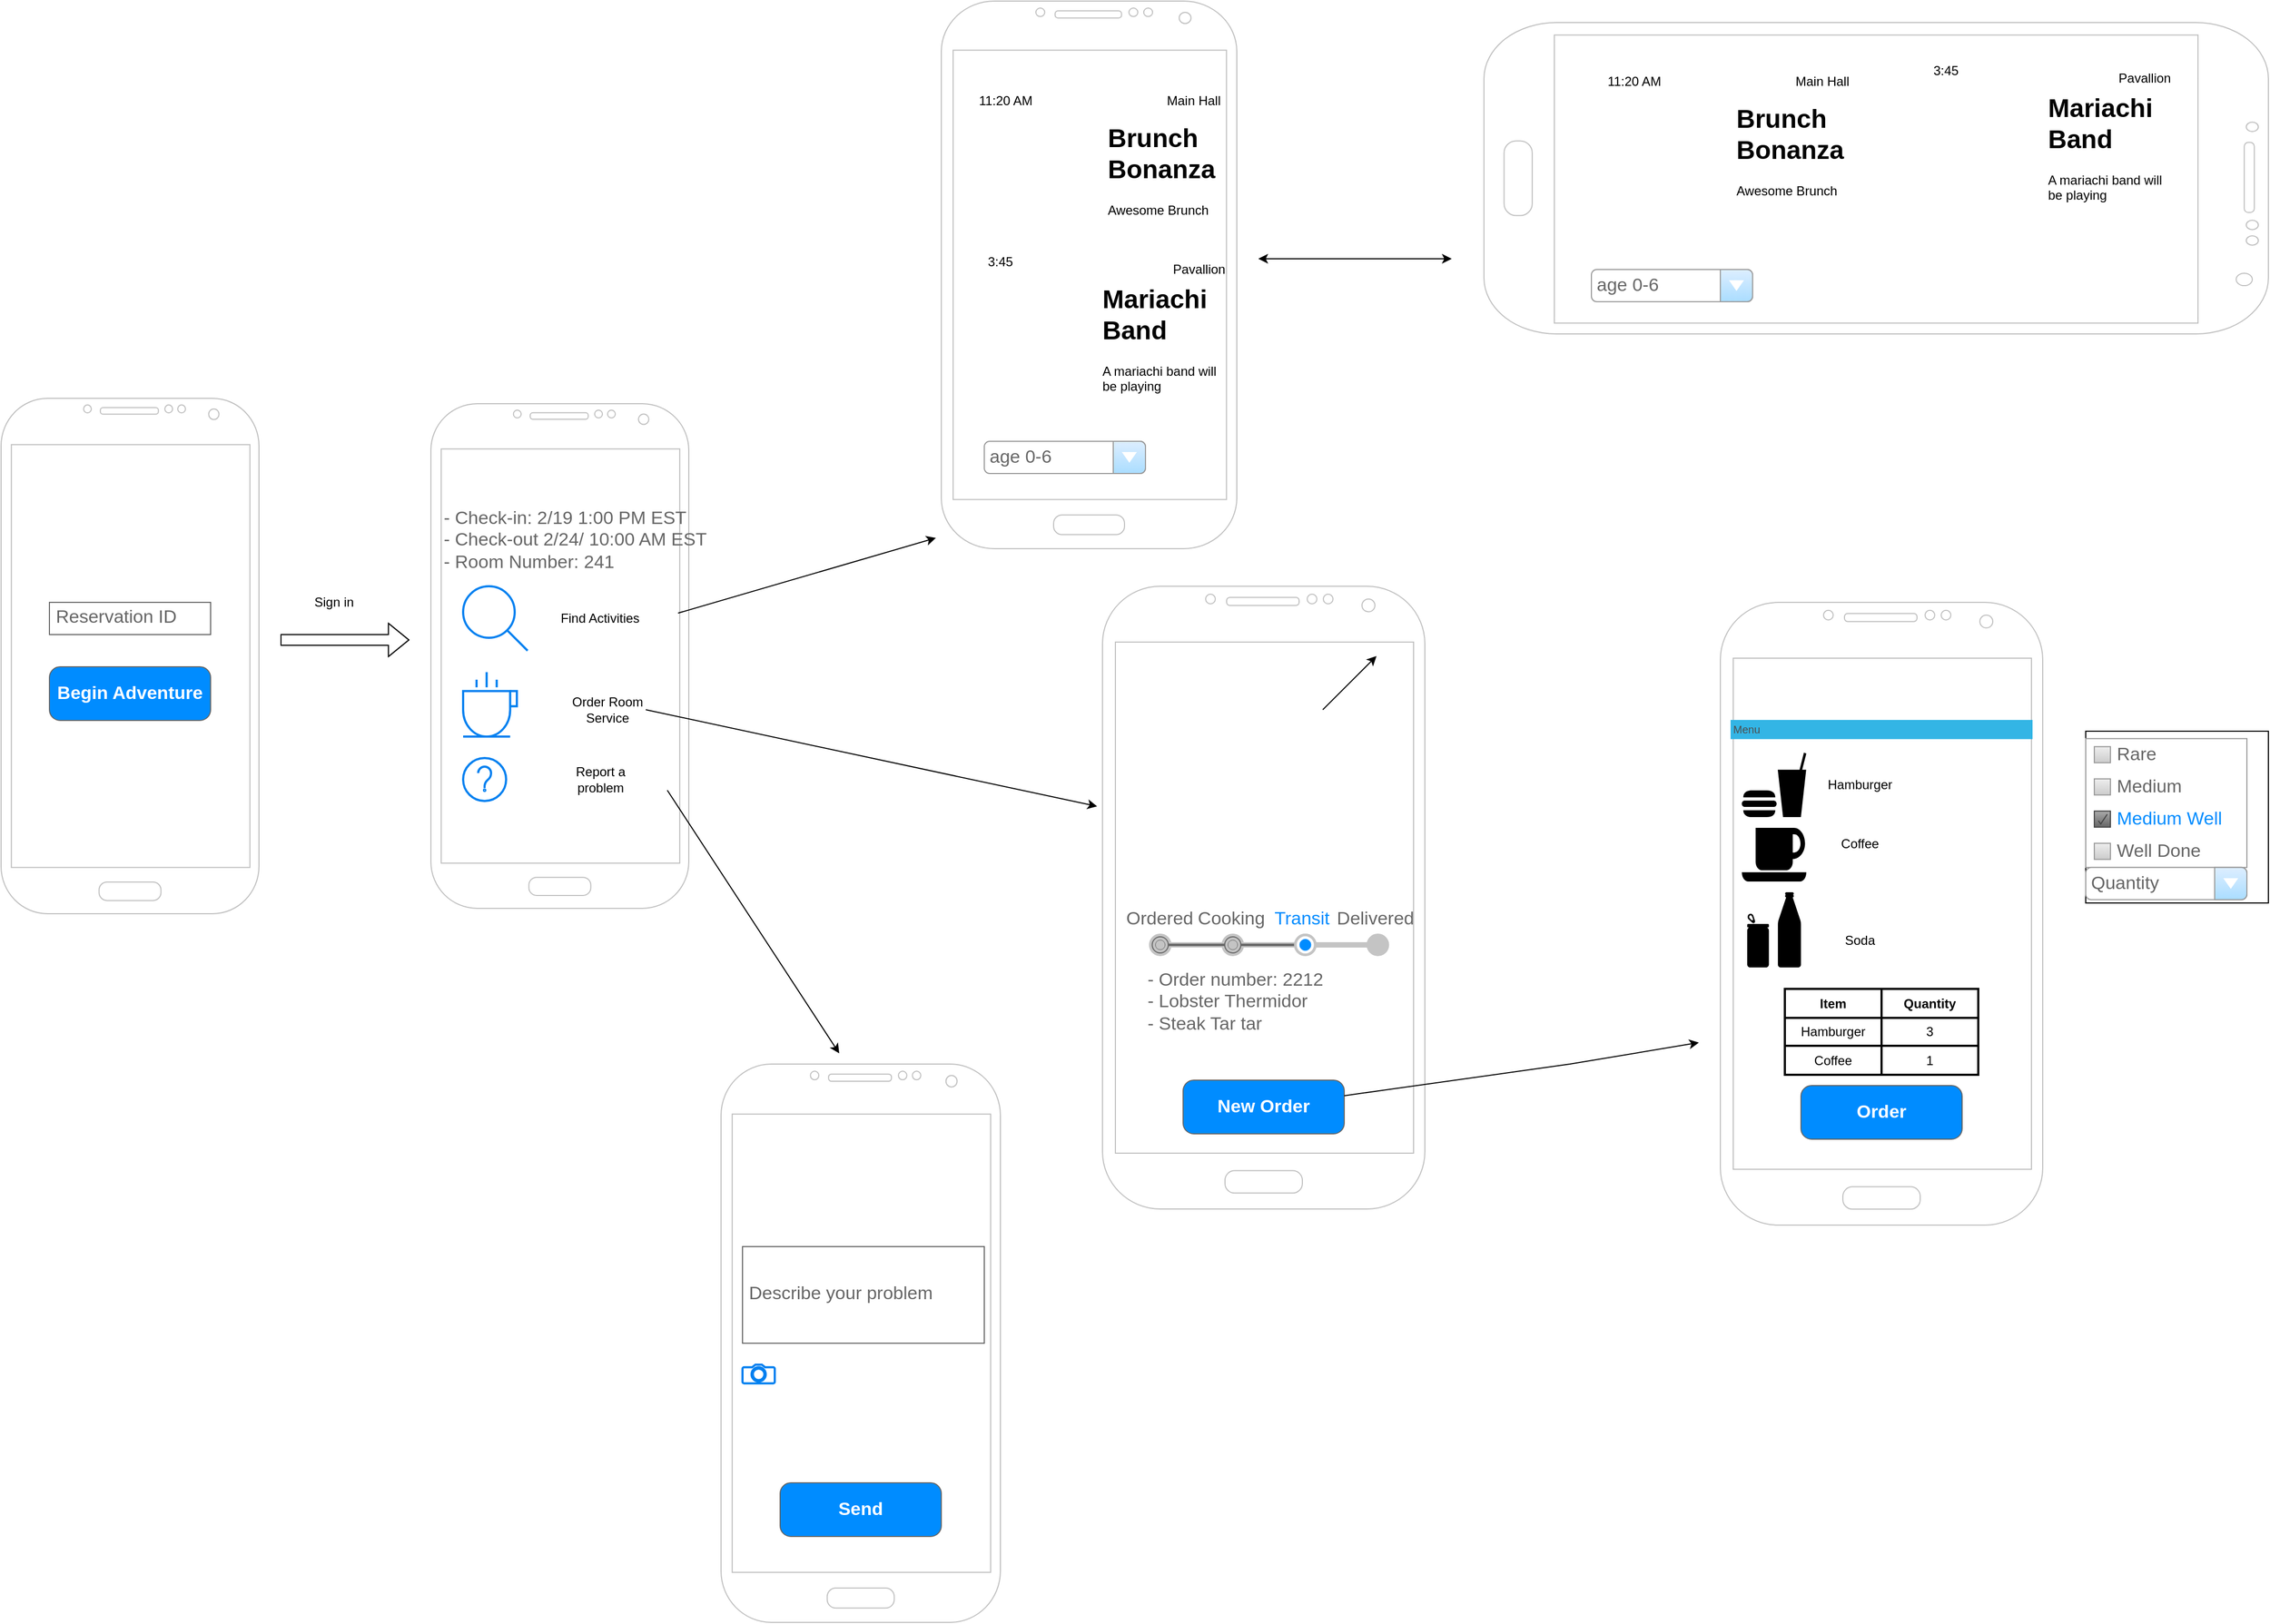 <mxfile version="20.8.20" type="github" pages="3">
  <diagram name="Vactioneer-App" id="FDhQeMk710CAqj9fX2Rh">
    <mxGraphModel dx="2625" dy="2473" grid="1" gridSize="10" guides="1" tooltips="1" connect="1" arrows="1" fold="1" page="1" pageScale="1" pageWidth="850" pageHeight="1100" math="0" shadow="0">
      <root>
        <mxCell id="0" />
        <mxCell id="1" parent="0" />
        <mxCell id="teAjHod64rHnA1iqMC-f-1" value="" style="verticalLabelPosition=bottom;verticalAlign=top;html=1;shadow=0;dashed=0;strokeWidth=1;shape=mxgraph.android.phone2;strokeColor=#c0c0c0;" parent="1" vertex="1">
          <mxGeometry x="240" y="50" width="240" height="480" as="geometry" />
        </mxCell>
        <mxCell id="teAjHod64rHnA1iqMC-f-3" value="Reservation ID" style="strokeWidth=1;shadow=0;dashed=0;align=center;html=1;shape=mxgraph.mockup.text.textBox;fontColor=#666666;align=left;fontSize=17;spacingLeft=4;spacingTop=-3;strokeColor=#666666;mainText=" parent="1" vertex="1">
          <mxGeometry x="285" y="240" width="150" height="30" as="geometry" />
        </mxCell>
        <mxCell id="teAjHod64rHnA1iqMC-f-4" value="Begin Adventure" style="strokeWidth=1;shadow=0;dashed=0;align=center;html=1;shape=mxgraph.mockup.buttons.button;strokeColor=#666666;fontColor=#ffffff;mainText=;buttonStyle=round;fontSize=17;fontStyle=1;fillColor=#008cff;whiteSpace=wrap;" parent="1" vertex="1">
          <mxGeometry x="285" y="300" width="150" height="50" as="geometry" />
        </mxCell>
        <mxCell id="n9SlVf21vKVyrn2xLtgB-1" value="" style="verticalLabelPosition=bottom;verticalAlign=top;html=1;shadow=0;dashed=0;strokeWidth=1;shape=mxgraph.android.phone2;strokeColor=#c0c0c0;" vertex="1" parent="1">
          <mxGeometry x="640" y="55" width="240" height="470" as="geometry" />
        </mxCell>
        <mxCell id="n9SlVf21vKVyrn2xLtgB-2" value="- Check-in: 2/19 1:00 PM EST&lt;br&gt;- Check-out 2/24/ 10:00 AM EST&lt;br&gt;- Room Number: 241&lt;br&gt;" style="strokeWidth=1;shadow=0;dashed=0;align=center;html=1;shape=mxgraph.mockup.text.bulletedList;textColor=#666666;mainText=,,,,;textSize=17;bulletStyle=none;strokeColor=none;fillColor=none;align=left;verticalAlign=top;fontSize=17;fontColor=#666666;" vertex="1" parent="1">
          <mxGeometry x="650" y="145" width="260" height="130" as="geometry" />
        </mxCell>
        <mxCell id="n9SlVf21vKVyrn2xLtgB-3" value="" style="html=1;verticalLabelPosition=bottom;align=center;labelBackgroundColor=#ffffff;verticalAlign=top;strokeWidth=2;strokeColor=#0080F0;shadow=0;dashed=0;shape=mxgraph.ios7.icons.looking_glass;" vertex="1" parent="1">
          <mxGeometry x="670" y="225" width="60" height="60" as="geometry" />
        </mxCell>
        <mxCell id="n9SlVf21vKVyrn2xLtgB-4" value="" style="html=1;verticalLabelPosition=bottom;align=center;labelBackgroundColor=#ffffff;verticalAlign=top;strokeWidth=2;strokeColor=#0080F0;shadow=0;dashed=0;shape=mxgraph.ios7.icons.cup;" vertex="1" parent="1">
          <mxGeometry x="670" y="305" width="50" height="60" as="geometry" />
        </mxCell>
        <mxCell id="n9SlVf21vKVyrn2xLtgB-5" value="" style="html=1;verticalLabelPosition=bottom;align=center;labelBackgroundColor=#ffffff;verticalAlign=top;strokeWidth=2;strokeColor=#0080F0;shadow=0;dashed=0;shape=mxgraph.ios7.icons.help;" vertex="1" parent="1">
          <mxGeometry x="670" y="385" width="40" height="40" as="geometry" />
        </mxCell>
        <mxCell id="n9SlVf21vKVyrn2xLtgB-6" value="Find Activities" style="text;html=1;strokeColor=none;fillColor=none;align=center;verticalAlign=middle;whiteSpace=wrap;rounded=0;" vertex="1" parent="1">
          <mxGeometry x="755" y="240" width="85" height="30" as="geometry" />
        </mxCell>
        <mxCell id="n9SlVf21vKVyrn2xLtgB-7" value="Order Room Service" style="text;html=1;strokeColor=none;fillColor=none;align=center;verticalAlign=middle;whiteSpace=wrap;rounded=0;" vertex="1" parent="1">
          <mxGeometry x="767.5" y="325" width="72.5" height="30" as="geometry" />
        </mxCell>
        <mxCell id="n9SlVf21vKVyrn2xLtgB-8" value="Report a problem" style="text;html=1;strokeColor=none;fillColor=none;align=center;verticalAlign=middle;whiteSpace=wrap;rounded=0;" vertex="1" parent="1">
          <mxGeometry x="767.5" y="390" width="60" height="30" as="geometry" />
        </mxCell>
        <mxCell id="n9SlVf21vKVyrn2xLtgB-9" value="" style="shape=flexArrow;endArrow=classic;html=1;rounded=0;fontSize=12;" edge="1" parent="1">
          <mxGeometry width="50" height="50" relative="1" as="geometry">
            <mxPoint x="500" y="275" as="sourcePoint" />
            <mxPoint x="620" y="275" as="targetPoint" />
            <Array as="points">
              <mxPoint x="540" y="275" />
            </Array>
          </mxGeometry>
        </mxCell>
        <mxCell id="YJ-As4NNI8a3f9Uz0JPf-1" value="Sign in" style="text;html=1;strokeColor=none;fillColor=none;align=center;verticalAlign=middle;whiteSpace=wrap;rounded=0;fontSize=12;" vertex="1" parent="1">
          <mxGeometry x="520" y="225" width="60" height="30" as="geometry" />
        </mxCell>
        <mxCell id="RvVv2pYl-NkrrwJWxTdR-2" value="" style="endArrow=classic;html=1;rounded=0;fontSize=12;" edge="1" parent="1">
          <mxGeometry width="50" height="50" relative="1" as="geometry">
            <mxPoint x="870" y="250" as="sourcePoint" />
            <mxPoint x="1110" y="180" as="targetPoint" />
          </mxGeometry>
        </mxCell>
        <mxCell id="RvVv2pYl-NkrrwJWxTdR-4" value="" style="endArrow=classic;html=1;rounded=0;fontSize=12;" edge="1" parent="1">
          <mxGeometry width="50" height="50" relative="1" as="geometry">
            <mxPoint x="860" y="415" as="sourcePoint" />
            <mxPoint x="1020" y="660" as="targetPoint" />
          </mxGeometry>
        </mxCell>
        <mxCell id="WXtgjqqj_Y-xRtoctrlh-1" value="" style="verticalLabelPosition=bottom;verticalAlign=top;html=1;shadow=0;dashed=0;strokeWidth=1;shape=mxgraph.android.phone2;strokeColor=#c0c0c0;" vertex="1" parent="1">
          <mxGeometry x="910" y="670" width="260" height="520" as="geometry" />
        </mxCell>
        <mxCell id="WXtgjqqj_Y-xRtoctrlh-2" value="Describe your problem" style="strokeWidth=1;shadow=0;dashed=0;align=center;html=1;shape=mxgraph.mockup.text.textBox;fontColor=#666666;align=left;fontSize=17;spacingLeft=4;spacingTop=-3;strokeColor=#666666;mainText=" vertex="1" parent="1">
          <mxGeometry x="930" y="840" width="225" height="90" as="geometry" />
        </mxCell>
        <mxCell id="WXtgjqqj_Y-xRtoctrlh-3" value="Send" style="strokeWidth=1;shadow=0;dashed=0;align=center;html=1;shape=mxgraph.mockup.buttons.button;strokeColor=#666666;fontColor=#ffffff;mainText=;buttonStyle=round;fontSize=17;fontStyle=1;fillColor=#008cff;whiteSpace=wrap;" vertex="1" parent="1">
          <mxGeometry x="965" y="1060" width="150" height="50" as="geometry" />
        </mxCell>
        <mxCell id="WXtgjqqj_Y-xRtoctrlh-4" value="" style="html=1;verticalLabelPosition=bottom;align=center;labelBackgroundColor=#ffffff;verticalAlign=top;strokeWidth=2;strokeColor=#0080F0;shadow=0;dashed=0;shape=mxgraph.ios7.icons.camera;" vertex="1" parent="1">
          <mxGeometry x="930" y="950" width="30" height="17.4" as="geometry" />
        </mxCell>
        <mxCell id="WXtgjqqj_Y-xRtoctrlh-5" value="" style="shape=image;html=1;verticalAlign=top;verticalLabelPosition=bottom;labelBackgroundColor=#ffffff;imageAspect=0;aspect=fixed;image=https://cdn2.iconfinder.com/data/icons/essential-web-4/50/clip-fasten-file-attach-join-128.png" vertex="1" parent="1">
          <mxGeometry x="970" y="933.7" width="36.3" height="36.3" as="geometry" />
        </mxCell>
        <mxCell id="aImbk3tFK7KO2zgAEonw-1" value="" style="verticalLabelPosition=bottom;verticalAlign=top;html=1;shadow=0;dashed=0;strokeWidth=1;shape=mxgraph.android.phone2;strokeColor=#c0c0c0;" vertex="1" parent="1">
          <mxGeometry x="1115" y="-320" width="275" height="510" as="geometry" />
        </mxCell>
        <mxCell id="aImbk3tFK7KO2zgAEonw-2" value="" style="shape=image;html=1;verticalAlign=top;verticalLabelPosition=bottom;labelBackgroundColor=#ffffff;imageAspect=0;aspect=fixed;image=https://cdn4.iconfinder.com/data/icons/ionicons/512/icon-image-128.png" vertex="1" parent="1">
          <mxGeometry x="1135" y="-220" width="128" height="128" as="geometry" />
        </mxCell>
        <mxCell id="aImbk3tFK7KO2zgAEonw-3" value="&lt;h1&gt;Brunch Bonanza&lt;/h1&gt;&lt;p&gt;Awesome Brunch&lt;/p&gt;" style="text;html=1;strokeColor=none;fillColor=none;spacing=5;spacingTop=-20;whiteSpace=wrap;overflow=hidden;rounded=0;" vertex="1" parent="1">
          <mxGeometry x="1265" y="-212" width="190" height="120" as="geometry" />
        </mxCell>
        <mxCell id="aImbk3tFK7KO2zgAEonw-4" value="11:20 AM" style="text;html=1;strokeColor=none;fillColor=none;align=center;verticalAlign=middle;whiteSpace=wrap;rounded=0;fontSize=12;" vertex="1" parent="1">
          <mxGeometry x="1145" y="-242" width="60" height="30" as="geometry" />
        </mxCell>
        <mxCell id="aImbk3tFK7KO2zgAEonw-5" value="" style="shape=image;html=1;verticalAlign=top;verticalLabelPosition=bottom;labelBackgroundColor=#ffffff;imageAspect=0;aspect=fixed;image=https://cdn4.iconfinder.com/data/icons/ionicons/512/icon-image-128.png" vertex="1" parent="1">
          <mxGeometry x="2010" y="-248" width="128" height="128" as="geometry" />
        </mxCell>
        <mxCell id="aImbk3tFK7KO2zgAEonw-6" value="&lt;h1&gt;Mariachi&lt;br&gt;Band&lt;/h1&gt;&lt;p&gt;A mariachi band will&amp;nbsp;&lt;br&gt;be playing&lt;/p&gt;" style="text;html=1;strokeColor=none;fillColor=none;spacing=5;spacingTop=-20;whiteSpace=wrap;overflow=hidden;rounded=0;" vertex="1" parent="1">
          <mxGeometry x="2140" y="-240" width="190" height="120" as="geometry" />
        </mxCell>
        <mxCell id="aImbk3tFK7KO2zgAEonw-7" value="3:45" style="text;html=1;strokeColor=none;fillColor=none;align=center;verticalAlign=middle;whiteSpace=wrap;rounded=0;fontSize=12;" vertex="1" parent="1">
          <mxGeometry x="2020" y="-270" width="60" height="30" as="geometry" />
        </mxCell>
        <mxCell id="aImbk3tFK7KO2zgAEonw-8" value="Main Hall" style="text;html=1;strokeColor=none;fillColor=none;align=center;verticalAlign=middle;whiteSpace=wrap;rounded=0;fontSize=12;" vertex="1" parent="1">
          <mxGeometry x="1320" y="-242" width="60" height="30" as="geometry" />
        </mxCell>
        <mxCell id="aImbk3tFK7KO2zgAEonw-9" value="Pavallion" style="text;html=1;strokeColor=none;fillColor=none;align=center;verticalAlign=middle;whiteSpace=wrap;rounded=0;fontSize=12;" vertex="1" parent="1">
          <mxGeometry x="2205" y="-263" width="60" height="30" as="geometry" />
        </mxCell>
        <mxCell id="aImbk3tFK7KO2zgAEonw-10" value="age 0-6" style="strokeWidth=1;shadow=0;dashed=0;align=center;html=1;shape=mxgraph.mockup.forms.comboBox;strokeColor=#999999;fillColor=#ddeeff;align=left;fillColor2=#aaddff;mainText=;fontColor=#666666;fontSize=17;spacingLeft=3;" vertex="1" parent="1">
          <mxGeometry x="1155" y="90" width="150" height="30" as="geometry" />
        </mxCell>
        <mxCell id="aImbk3tFK7KO2zgAEonw-11" value="" style="endArrow=classic;html=1;rounded=0;fontSize=12;exitX=1;exitY=0.5;exitDx=0;exitDy=0;" edge="1" parent="1" source="n9SlVf21vKVyrn2xLtgB-7">
          <mxGeometry width="50" height="50" relative="1" as="geometry">
            <mxPoint x="1210" y="480" as="sourcePoint" />
            <mxPoint x="1260" y="430" as="targetPoint" />
          </mxGeometry>
        </mxCell>
        <mxCell id="fKiAM4aop_LA7lPVJxW6-1" value="" style="verticalLabelPosition=bottom;verticalAlign=top;html=1;shadow=0;dashed=0;strokeWidth=1;shape=mxgraph.android.phone2;strokeColor=#c0c0c0;" vertex="1" parent="1">
          <mxGeometry x="1265" y="225" width="300" height="580" as="geometry" />
        </mxCell>
        <mxCell id="fKiAM4aop_LA7lPVJxW6-2" value="&lt;table border=&quot;0&quot; cellpadding=&quot;0&quot; cellspacing=&quot;0&quot; width=&quot;100%&quot; height=&quot;100%&quot; style=&quot;font-size:1em;&quot;&gt;&lt;tbody&gt;&lt;tr height=&quot;0%&quot;&gt;&lt;td width=&quot;25%&quot;&gt;Ordered&lt;/td&gt;&lt;td width=&quot;25%&quot;&gt;Cooking&lt;/td&gt;&lt;td width=&quot;25%&quot; style=&quot;color:#008cff;&quot;&gt;Transit&lt;/td&gt;&lt;td width=&quot;25%&quot;&gt;Delivered&lt;/td&gt;&lt;/tr&gt;&lt;tr height=&quot;100%&quot;&gt;&lt;td&gt;&lt;/td&gt;&lt;/tr&gt;&lt;/tbody&gt;&lt;/table&gt;" style="strokeWidth=1;shadow=0;dashed=0;align=center;html=1;shape=mxgraph.mockup.navigation.stepBar;strokeColor=#c4c4c4;textColor=#666666;textColor2=#008cff;mainText=,,+,;textSize=17;fillColor=#666666;overflow=fill;fontSize=17;fontColor=#666666;" vertex="1" parent="1">
          <mxGeometry x="1285" y="525" width="270" height="40" as="geometry" />
        </mxCell>
        <mxCell id="fKiAM4aop_LA7lPVJxW6-3" value="- Order number: 2212&lt;br&gt;- Lobster Thermidor&lt;br&gt;- Steak Tar tar" style="strokeWidth=1;shadow=0;dashed=0;align=center;html=1;shape=mxgraph.mockup.text.bulletedList;textColor=#666666;mainText=,,,,;textSize=17;bulletStyle=none;strokeColor=none;fillColor=none;align=left;verticalAlign=top;fontSize=17;fontColor=#666666;" vertex="1" parent="1">
          <mxGeometry x="1305" y="575" width="180" height="135" as="geometry" />
        </mxCell>
        <mxCell id="fKiAM4aop_LA7lPVJxW6-4" value="New Order" style="strokeWidth=1;shadow=0;dashed=0;align=center;html=1;shape=mxgraph.mockup.buttons.button;strokeColor=#666666;fontColor=#ffffff;mainText=;buttonStyle=round;fontSize=17;fontStyle=1;fillColor=#008cff;whiteSpace=wrap;" vertex="1" parent="1">
          <mxGeometry x="1340" y="685" width="150" height="50" as="geometry" />
        </mxCell>
        <mxCell id="8YHsUQJ8EVHz81HyFgtc-1" value="" style="verticalLabelPosition=bottom;verticalAlign=top;html=1;shadow=0;dashed=0;strokeWidth=1;shape=mxgraph.android.phone2;strokeColor=#c0c0c0;" vertex="1" parent="1">
          <mxGeometry x="1840" y="240" width="300" height="580" as="geometry" />
        </mxCell>
        <mxCell id="8YHsUQJ8EVHz81HyFgtc-2" value="Menu" style="whiteSpace=wrap;html=1;shadow=0;dashed=0;fontSize=10;align=left;fillColor=#33b5e5;strokeColor=#33B5E5;fontColor=#4D4D4D;" vertex="1" parent="1">
          <mxGeometry x="1850" y="350" width="280" height="16.88" as="geometry" />
        </mxCell>
        <mxCell id="8YHsUQJ8EVHz81HyFgtc-3" value="" style="shape=mxgraph.signs.food.fast_food;html=1;pointerEvents=1;fillColor=#000000;strokeColor=none;verticalLabelPosition=bottom;verticalAlign=top;align=center;" vertex="1" parent="1">
          <mxGeometry x="1860" y="380" width="60" height="60" as="geometry" />
        </mxCell>
        <mxCell id="8YHsUQJ8EVHz81HyFgtc-4" value="" style="shape=mxgraph.signs.food.cans_and_bottles;html=1;pointerEvents=1;fillColor=#000000;strokeColor=none;verticalLabelPosition=bottom;verticalAlign=top;align=center;" vertex="1" parent="1">
          <mxGeometry x="1865" y="510" width="50" height="70" as="geometry" />
        </mxCell>
        <mxCell id="8YHsUQJ8EVHz81HyFgtc-5" value="" style="shape=mxgraph.signs.food.coffee;html=1;pointerEvents=1;fillColor=#000000;strokeColor=none;verticalLabelPosition=bottom;verticalAlign=top;align=center;" vertex="1" parent="1">
          <mxGeometry x="1860" y="450" width="60" height="50" as="geometry" />
        </mxCell>
        <mxCell id="8YHsUQJ8EVHz81HyFgtc-6" value="Hamburger" style="text;html=1;strokeColor=none;fillColor=none;align=center;verticalAlign=middle;whiteSpace=wrap;rounded=0;" vertex="1" parent="1">
          <mxGeometry x="1940" y="395" width="60" height="30" as="geometry" />
        </mxCell>
        <mxCell id="8YHsUQJ8EVHz81HyFgtc-7" value="Coffee" style="text;html=1;strokeColor=none;fillColor=none;align=center;verticalAlign=middle;whiteSpace=wrap;rounded=0;" vertex="1" parent="1">
          <mxGeometry x="1940" y="450" width="60" height="30" as="geometry" />
        </mxCell>
        <mxCell id="8YHsUQJ8EVHz81HyFgtc-8" value="Soda" style="text;html=1;strokeColor=none;fillColor=none;align=center;verticalAlign=middle;whiteSpace=wrap;rounded=0;" vertex="1" parent="1">
          <mxGeometry x="1940" y="540" width="60" height="30" as="geometry" />
        </mxCell>
        <mxCell id="8YHsUQJ8EVHz81HyFgtc-9" value="" style="rounded=0;whiteSpace=wrap;html=1;" vertex="1" parent="1">
          <mxGeometry x="2180" y="360" width="170" height="160" as="geometry" />
        </mxCell>
        <mxCell id="8YHsUQJ8EVHz81HyFgtc-10" value="" style="strokeWidth=1;shadow=0;dashed=0;align=center;html=1;shape=mxgraph.mockup.forms.rrect;rSize=0;strokeColor=#999999;fillColor=#ffffff;recursiveResize=0;" vertex="1" parent="1">
          <mxGeometry x="2180" y="366.88" width="150" height="120" as="geometry" />
        </mxCell>
        <mxCell id="8YHsUQJ8EVHz81HyFgtc-11" value="Rare" style="strokeWidth=1;shadow=0;dashed=0;align=center;html=1;shape=mxgraph.mockup.forms.rrect;rSize=0;fillColor=#eeeeee;strokeColor=#999999;gradientColor=#cccccc;align=left;spacingLeft=4;fontSize=17;fontColor=#666666;labelPosition=right;" vertex="1" parent="8YHsUQJ8EVHz81HyFgtc-10">
          <mxGeometry x="8" y="7.5" width="15" height="15" as="geometry" />
        </mxCell>
        <mxCell id="8YHsUQJ8EVHz81HyFgtc-12" value="Medium" style="strokeWidth=1;shadow=0;dashed=0;align=center;html=1;shape=mxgraph.mockup.forms.rrect;rSize=0;fillColor=#eeeeee;strokeColor=#999999;gradientColor=#cccccc;align=left;spacingLeft=4;fontSize=17;fontColor=#666666;labelPosition=right;" vertex="1" parent="8YHsUQJ8EVHz81HyFgtc-10">
          <mxGeometry x="8" y="37.5" width="15" height="15" as="geometry" />
        </mxCell>
        <mxCell id="8YHsUQJ8EVHz81HyFgtc-13" value="Medium Well" style="strokeWidth=1;shadow=0;dashed=0;align=center;html=1;shape=mxgraph.mockup.forms.checkbox;rSize=0;resizable=0;fillColor=#aaaaaa;strokeColor=#444444;gradientColor=#666666;align=left;spacingLeft=4;fontSize=17;fontColor=#008cff;labelPosition=right;" vertex="1" parent="8YHsUQJ8EVHz81HyFgtc-10">
          <mxGeometry x="8" y="67.5" width="15" height="15" as="geometry" />
        </mxCell>
        <mxCell id="8YHsUQJ8EVHz81HyFgtc-14" value="Well Done" style="strokeWidth=1;shadow=0;dashed=0;align=center;html=1;shape=mxgraph.mockup.forms.rrect;rSize=0;fillColor=#eeeeee;strokeColor=#999999;gradientColor=#cccccc;align=left;spacingLeft=4;fontSize=17;fontColor=#666666;labelPosition=right;" vertex="1" parent="8YHsUQJ8EVHz81HyFgtc-10">
          <mxGeometry x="8" y="97.5" width="15" height="15" as="geometry" />
        </mxCell>
        <mxCell id="8YHsUQJ8EVHz81HyFgtc-15" value="Quantity" style="strokeWidth=1;shadow=0;dashed=0;align=center;html=1;shape=mxgraph.mockup.forms.comboBox;strokeColor=#999999;fillColor=#ddeeff;align=left;fillColor2=#aaddff;mainText=;fontColor=#666666;fontSize=17;spacingLeft=3;" vertex="1" parent="1">
          <mxGeometry x="2180" y="486.88" width="150" height="30" as="geometry" />
        </mxCell>
        <mxCell id="8YHsUQJ8EVHz81HyFgtc-16" value="" style="shape=table;html=1;whiteSpace=wrap;startSize=0;container=1;collapsible=0;childLayout=tableLayout;strokeWidth=2;" vertex="1" parent="1">
          <mxGeometry x="1900" y="600" width="180" height="80" as="geometry" />
        </mxCell>
        <mxCell id="8YHsUQJ8EVHz81HyFgtc-17" value="" style="shape=tableRow;horizontal=0;startSize=0;swimlaneHead=0;swimlaneBody=0;top=0;left=0;bottom=0;right=0;collapsible=0;dropTarget=0;fillColor=none;points=[[0,0.5],[1,0.5]];portConstraint=eastwest;" vertex="1" parent="8YHsUQJ8EVHz81HyFgtc-16">
          <mxGeometry width="180" height="27" as="geometry" />
        </mxCell>
        <mxCell id="8YHsUQJ8EVHz81HyFgtc-18" value="Item" style="shape=partialRectangle;html=1;whiteSpace=wrap;connectable=0;fillColor=none;top=0;left=0;bottom=0;right=0;overflow=hidden;fontStyle=1" vertex="1" parent="8YHsUQJ8EVHz81HyFgtc-17">
          <mxGeometry width="90" height="27" as="geometry">
            <mxRectangle width="90" height="27" as="alternateBounds" />
          </mxGeometry>
        </mxCell>
        <mxCell id="8YHsUQJ8EVHz81HyFgtc-19" value="Quantity" style="shape=partialRectangle;html=1;whiteSpace=wrap;connectable=0;fillColor=none;top=0;left=0;bottom=0;right=0;overflow=hidden;fontStyle=1" vertex="1" parent="8YHsUQJ8EVHz81HyFgtc-17">
          <mxGeometry x="90" width="90" height="27" as="geometry">
            <mxRectangle width="90" height="27" as="alternateBounds" />
          </mxGeometry>
        </mxCell>
        <mxCell id="8YHsUQJ8EVHz81HyFgtc-20" value="" style="shape=tableRow;horizontal=0;startSize=0;swimlaneHead=0;swimlaneBody=0;top=0;left=0;bottom=0;right=0;collapsible=0;dropTarget=0;fillColor=none;points=[[0,0.5],[1,0.5]];portConstraint=eastwest;" vertex="1" parent="8YHsUQJ8EVHz81HyFgtc-16">
          <mxGeometry y="27" width="180" height="26" as="geometry" />
        </mxCell>
        <mxCell id="8YHsUQJ8EVHz81HyFgtc-21" value="Hamburger" style="shape=partialRectangle;html=1;whiteSpace=wrap;connectable=0;fillColor=none;top=0;left=0;bottom=0;right=0;overflow=hidden;" vertex="1" parent="8YHsUQJ8EVHz81HyFgtc-20">
          <mxGeometry width="90" height="26" as="geometry">
            <mxRectangle width="90" height="26" as="alternateBounds" />
          </mxGeometry>
        </mxCell>
        <mxCell id="8YHsUQJ8EVHz81HyFgtc-22" value="3" style="shape=partialRectangle;html=1;whiteSpace=wrap;connectable=0;fillColor=none;top=0;left=0;bottom=0;right=0;overflow=hidden;" vertex="1" parent="8YHsUQJ8EVHz81HyFgtc-20">
          <mxGeometry x="90" width="90" height="26" as="geometry">
            <mxRectangle width="90" height="26" as="alternateBounds" />
          </mxGeometry>
        </mxCell>
        <mxCell id="8YHsUQJ8EVHz81HyFgtc-23" value="" style="shape=tableRow;horizontal=0;startSize=0;swimlaneHead=0;swimlaneBody=0;top=0;left=0;bottom=0;right=0;collapsible=0;dropTarget=0;fillColor=none;points=[[0,0.5],[1,0.5]];portConstraint=eastwest;" vertex="1" parent="8YHsUQJ8EVHz81HyFgtc-16">
          <mxGeometry y="53" width="180" height="27" as="geometry" />
        </mxCell>
        <mxCell id="8YHsUQJ8EVHz81HyFgtc-24" value="Coffee" style="shape=partialRectangle;html=1;whiteSpace=wrap;connectable=0;fillColor=none;top=0;left=0;bottom=0;right=0;overflow=hidden;" vertex="1" parent="8YHsUQJ8EVHz81HyFgtc-23">
          <mxGeometry width="90" height="27" as="geometry">
            <mxRectangle width="90" height="27" as="alternateBounds" />
          </mxGeometry>
        </mxCell>
        <mxCell id="8YHsUQJ8EVHz81HyFgtc-25" value="1" style="shape=partialRectangle;html=1;whiteSpace=wrap;connectable=0;fillColor=none;top=0;left=0;bottom=0;right=0;overflow=hidden;" vertex="1" parent="8YHsUQJ8EVHz81HyFgtc-23">
          <mxGeometry x="90" width="90" height="27" as="geometry">
            <mxRectangle width="90" height="27" as="alternateBounds" />
          </mxGeometry>
        </mxCell>
        <mxCell id="8YHsUQJ8EVHz81HyFgtc-26" value="Order" style="strokeWidth=1;shadow=0;dashed=0;align=center;html=1;shape=mxgraph.mockup.buttons.button;strokeColor=#666666;fontColor=#ffffff;mainText=;buttonStyle=round;fontSize=17;fontStyle=1;fillColor=#008cff;whiteSpace=wrap;" vertex="1" parent="1">
          <mxGeometry x="1915" y="690" width="150" height="50" as="geometry" />
        </mxCell>
        <mxCell id="8YHsUQJ8EVHz81HyFgtc-27" value="" style="endArrow=classic;html=1;rounded=0;fontSize=12;" edge="1" parent="1" source="fKiAM4aop_LA7lPVJxW6-4">
          <mxGeometry width="50" height="50" relative="1" as="geometry">
            <mxPoint x="1380" y="460" as="sourcePoint" />
            <mxPoint x="1820" y="650" as="targetPoint" />
            <Array as="points">
              <mxPoint x="1700" y="670" />
            </Array>
          </mxGeometry>
        </mxCell>
        <mxCell id="8YHsUQJ8EVHz81HyFgtc-28" value="" style="verticalLabelPosition=bottom;verticalAlign=top;html=1;shadow=0;dashed=0;strokeWidth=1;shape=mxgraph.android.phone2;strokeColor=#c0c0c0;direction=south;fontSize=12;" vertex="1" parent="1">
          <mxGeometry x="1620" y="-300" width="730" height="290" as="geometry" />
        </mxCell>
        <mxCell id="8YHsUQJ8EVHz81HyFgtc-29" value="" style="endArrow=classic;html=1;rounded=0;fontSize=12;" edge="1" parent="1">
          <mxGeometry width="50" height="50" relative="1" as="geometry">
            <mxPoint x="1470" y="340" as="sourcePoint" />
            <mxPoint x="1520" y="290" as="targetPoint" />
          </mxGeometry>
        </mxCell>
        <mxCell id="8YHsUQJ8EVHz81HyFgtc-30" value="" style="shape=image;html=1;verticalAlign=top;verticalLabelPosition=bottom;labelBackgroundColor=#ffffff;imageAspect=0;aspect=fixed;image=https://cdn4.iconfinder.com/data/icons/ionicons/512/icon-image-128.png" vertex="1" parent="1">
          <mxGeometry x="1720" y="-238" width="128" height="128" as="geometry" />
        </mxCell>
        <mxCell id="8YHsUQJ8EVHz81HyFgtc-31" value="&lt;h1&gt;Brunch Bonanza&lt;/h1&gt;&lt;p&gt;Awesome Brunch&lt;/p&gt;" style="text;html=1;strokeColor=none;fillColor=none;spacing=5;spacingTop=-20;whiteSpace=wrap;overflow=hidden;rounded=0;" vertex="1" parent="1">
          <mxGeometry x="1850" y="-230" width="190" height="120" as="geometry" />
        </mxCell>
        <mxCell id="8YHsUQJ8EVHz81HyFgtc-32" value="11:20 AM" style="text;html=1;strokeColor=none;fillColor=none;align=center;verticalAlign=middle;whiteSpace=wrap;rounded=0;fontSize=12;" vertex="1" parent="1">
          <mxGeometry x="1730" y="-260" width="60" height="30" as="geometry" />
        </mxCell>
        <mxCell id="8YHsUQJ8EVHz81HyFgtc-33" value="Main Hall" style="text;html=1;strokeColor=none;fillColor=none;align=center;verticalAlign=middle;whiteSpace=wrap;rounded=0;fontSize=12;" vertex="1" parent="1">
          <mxGeometry x="1905" y="-260" width="60" height="30" as="geometry" />
        </mxCell>
        <mxCell id="8YHsUQJ8EVHz81HyFgtc-35" value="" style="shape=image;html=1;verticalAlign=top;verticalLabelPosition=bottom;labelBackgroundColor=#ffffff;imageAspect=0;aspect=fixed;image=https://cdn4.iconfinder.com/data/icons/ionicons/512/icon-image-128.png" vertex="1" parent="1">
          <mxGeometry x="1130" y="-70" width="128" height="128" as="geometry" />
        </mxCell>
        <mxCell id="8YHsUQJ8EVHz81HyFgtc-36" value="&lt;h1&gt;Mariachi&lt;br&gt;Band&lt;/h1&gt;&lt;p&gt;A mariachi band will&amp;nbsp;&lt;br&gt;be playing&lt;/p&gt;" style="text;html=1;strokeColor=none;fillColor=none;spacing=5;spacingTop=-20;whiteSpace=wrap;overflow=hidden;rounded=0;" vertex="1" parent="1">
          <mxGeometry x="1260" y="-62" width="190" height="120" as="geometry" />
        </mxCell>
        <mxCell id="8YHsUQJ8EVHz81HyFgtc-37" value="3:45" style="text;html=1;strokeColor=none;fillColor=none;align=center;verticalAlign=middle;whiteSpace=wrap;rounded=0;fontSize=12;" vertex="1" parent="1">
          <mxGeometry x="1140" y="-92" width="60" height="30" as="geometry" />
        </mxCell>
        <mxCell id="8YHsUQJ8EVHz81HyFgtc-38" value="Pavallion" style="text;html=1;strokeColor=none;fillColor=none;align=center;verticalAlign=middle;whiteSpace=wrap;rounded=0;fontSize=12;" vertex="1" parent="1">
          <mxGeometry x="1325" y="-85" width="60" height="30" as="geometry" />
        </mxCell>
        <mxCell id="8YHsUQJ8EVHz81HyFgtc-39" value="age 0-6" style="strokeWidth=1;shadow=0;dashed=0;align=center;html=1;shape=mxgraph.mockup.forms.comboBox;strokeColor=#999999;fillColor=#ddeeff;align=left;fillColor2=#aaddff;mainText=;fontColor=#666666;fontSize=17;spacingLeft=3;" vertex="1" parent="1">
          <mxGeometry x="1720" y="-70" width="150" height="30" as="geometry" />
        </mxCell>
        <mxCell id="8YHsUQJ8EVHz81HyFgtc-41" value="" style="endArrow=classic;startArrow=classic;html=1;rounded=0;fontSize=12;" edge="1" parent="1">
          <mxGeometry width="50" height="50" relative="1" as="geometry">
            <mxPoint x="1410" y="-80" as="sourcePoint" />
            <mxPoint x="1590" y="-80" as="targetPoint" />
            <Array as="points">
              <mxPoint x="1500" y="-80" />
            </Array>
          </mxGeometry>
        </mxCell>
      </root>
    </mxGraphModel>
  </diagram>
  <diagram id="82W5omaPNmdb8XHf4uL9" name="Employee-App (Employee)">
    <mxGraphModel dx="1400" dy="732" grid="1" gridSize="10" guides="1" tooltips="1" connect="1" arrows="1" fold="1" page="1" pageScale="1" pageWidth="850" pageHeight="1100" math="0" shadow="0">
      <root>
        <mxCell id="0" />
        <mxCell id="1" parent="0" />
        <mxCell id="v-fz2DX8sQ6e1MabatR1-1" value="" style="verticalLabelPosition=bottom;verticalAlign=top;html=1;shadow=0;dashed=0;strokeWidth=1;shape=mxgraph.android.phone2;strokeColor=#c0c0c0;fontSize=12;" vertex="1" parent="1">
          <mxGeometry x="310" y="30" width="210" height="450" as="geometry" />
        </mxCell>
        <mxCell id="7m190t5VCeHoKwLdriAb-1" value="" style="strokeWidth=1;shadow=0;dashed=0;align=center;html=1;shape=mxgraph.mockup.forms.rrect;rSize=0;strokeColor=#999999;fillColor=#ffffff;fontSize=12;" vertex="1" parent="1">
          <mxGeometry x="327.5" y="190" width="175" height="190" as="geometry" />
        </mxCell>
        <mxCell id="7m190t5VCeHoKwLdriAb-2" value="Sign In" style="strokeWidth=1;shadow=0;dashed=0;align=center;html=1;shape=mxgraph.mockup.forms.anchor;fontSize=12;fontColor=#666666;align=left;resizeWidth=1;spacingLeft=0;" vertex="1" parent="7m190t5VCeHoKwLdriAb-1">
          <mxGeometry width="87.5" height="20" relative="1" as="geometry">
            <mxPoint x="10" y="10" as="offset" />
          </mxGeometry>
        </mxCell>
        <mxCell id="7m190t5VCeHoKwLdriAb-4" value="User Name:" style="strokeWidth=1;shadow=0;dashed=0;align=center;html=1;shape=mxgraph.mockup.forms.anchor;fontSize=12;fontColor=#666666;align=left;resizeWidth=1;spacingLeft=0;" vertex="1" parent="7m190t5VCeHoKwLdriAb-1">
          <mxGeometry width="87.5" height="20" relative="1" as="geometry">
            <mxPoint x="10" y="40" as="offset" />
          </mxGeometry>
        </mxCell>
        <mxCell id="7m190t5VCeHoKwLdriAb-5" value="johndoe" style="strokeWidth=1;shadow=0;dashed=0;align=center;html=1;shape=mxgraph.mockup.forms.rrect;rSize=0;strokeColor=#999999;fontColor=#666666;align=left;spacingLeft=5;resizeWidth=1;fontSize=12;" vertex="1" parent="7m190t5VCeHoKwLdriAb-1">
          <mxGeometry width="131.25" height="25" relative="1" as="geometry">
            <mxPoint x="10" y="60" as="offset" />
          </mxGeometry>
        </mxCell>
        <mxCell id="7m190t5VCeHoKwLdriAb-6" value="Password:" style="strokeWidth=1;shadow=0;dashed=0;align=center;html=1;shape=mxgraph.mockup.forms.anchor;fontSize=12;fontColor=#666666;align=left;resizeWidth=1;spacingLeft=0;" vertex="1" parent="7m190t5VCeHoKwLdriAb-1">
          <mxGeometry width="87.5" height="20" relative="1" as="geometry">
            <mxPoint x="10" y="95" as="offset" />
          </mxGeometry>
        </mxCell>
        <mxCell id="7m190t5VCeHoKwLdriAb-7" value="********" style="strokeWidth=1;shadow=0;dashed=0;align=center;html=1;shape=mxgraph.mockup.forms.rrect;rSize=0;strokeColor=#999999;fontColor=#666666;align=left;spacingLeft=5;resizeWidth=1;fontSize=12;" vertex="1" parent="7m190t5VCeHoKwLdriAb-1">
          <mxGeometry width="131.25" height="25" relative="1" as="geometry">
            <mxPoint x="10" y="115" as="offset" />
          </mxGeometry>
        </mxCell>
        <mxCell id="7m190t5VCeHoKwLdriAb-8" value="SIGN IN" style="strokeWidth=1;shadow=0;dashed=0;align=center;html=1;shape=mxgraph.mockup.forms.rrect;rSize=5;strokeColor=none;fontColor=#ffffff;fillColor=#66bbff;fontSize=16;fontStyle=1;" vertex="1" parent="7m190t5VCeHoKwLdriAb-1">
          <mxGeometry y="1" width="80" height="30" relative="1" as="geometry">
            <mxPoint x="15" y="-40" as="offset" />
          </mxGeometry>
        </mxCell>
        <mxCell id="7m190t5VCeHoKwLdriAb-13" value="&lt;h1&gt;Paradise Villas Employee Portal&lt;/h1&gt;&lt;p&gt;&lt;br&gt;&lt;/p&gt;" style="text;html=1;strokeColor=none;fillColor=none;spacing=5;spacingTop=-20;whiteSpace=wrap;overflow=hidden;rounded=0;fontSize=12;" vertex="1" parent="1">
          <mxGeometry x="320" y="70" width="190" height="120" as="geometry" />
        </mxCell>
        <mxCell id="N6zfdr9sR6NWwe1HU5fg-1" value="" style="verticalLabelPosition=bottom;verticalAlign=top;html=1;shadow=0;dashed=0;strokeWidth=1;shape=mxgraph.android.phone2;strokeColor=#c0c0c0;fontSize=12;" vertex="1" parent="1">
          <mxGeometry x="650" y="30" width="210" height="450" as="geometry" />
        </mxCell>
        <mxCell id="N6zfdr9sR6NWwe1HU5fg-3" value="" style="verticalLabelPosition=bottom;verticalAlign=top;html=1;shadow=0;dashed=0;strokeWidth=1;shape=mxgraph.android.contact_badge_focused;sketch=0;fontSize=12;" vertex="1" parent="1">
          <mxGeometry x="670" y="90" width="40" height="40" as="geometry" />
        </mxCell>
        <mxCell id="N6zfdr9sR6NWwe1HU5fg-4" value="Welcome, John Doe!" style="text;html=1;strokeColor=none;fillColor=none;align=center;verticalAlign=middle;whiteSpace=wrap;rounded=0;fontSize=12;" vertex="1" parent="1">
          <mxGeometry x="725" y="95" width="115" height="30" as="geometry" />
        </mxCell>
        <mxCell id="ObEFoOBofdprzEWbeKc4-1" value="Today&#39;s Schedule" style="text;strokeColor=none;fillColor=none;html=1;fontSize=12;fontStyle=1;verticalAlign=middle;align=center;" vertex="1" parent="1">
          <mxGeometry x="705" y="170" width="100" height="40" as="geometry" />
        </mxCell>
        <mxCell id="ObEFoOBofdprzEWbeKc4-2" value="" style="verticalLabelPosition=bottom;shadow=0;dashed=0;align=center;html=1;verticalAlign=top;strokeWidth=1;shape=mxgraph.mockup.navigation.scrollBar;strokeColor=#999999;barPos=20;fillColor2=#99ddff;strokeColor2=none;direction=north;fontSize=12;" vertex="1" parent="1">
          <mxGeometry x="830" y="200" width="20" height="230" as="geometry" />
        </mxCell>
        <mxCell id="ObEFoOBofdprzEWbeKc4-3" value="9:00 AM" style="text;html=1;strokeColor=none;fillColor=none;align=center;verticalAlign=middle;whiteSpace=wrap;rounded=0;fontSize=12;" vertex="1" parent="1">
          <mxGeometry x="660" y="200" width="60" height="30" as="geometry" />
        </mxCell>
        <mxCell id="ObEFoOBofdprzEWbeKc4-4" value="10:00:AM" style="text;html=1;strokeColor=none;fillColor=none;align=center;verticalAlign=middle;whiteSpace=wrap;rounded=0;fontSize=12;" vertex="1" parent="1">
          <mxGeometry x="660" y="230" width="60" height="30" as="geometry" />
        </mxCell>
        <mxCell id="ObEFoOBofdprzEWbeKc4-5" value="11:00 AM" style="text;html=1;strokeColor=none;fillColor=none;align=center;verticalAlign=middle;whiteSpace=wrap;rounded=0;fontSize=12;" vertex="1" parent="1">
          <mxGeometry x="660" y="260" width="60" height="30" as="geometry" />
        </mxCell>
        <mxCell id="ObEFoOBofdprzEWbeKc4-6" value="12:00 PM" style="text;html=1;strokeColor=none;fillColor=none;align=center;verticalAlign=middle;whiteSpace=wrap;rounded=0;fontSize=12;" vertex="1" parent="1">
          <mxGeometry x="660" y="290" width="60" height="30" as="geometry" />
        </mxCell>
        <mxCell id="ObEFoOBofdprzEWbeKc4-11" value="1:00 PM" style="text;html=1;strokeColor=none;fillColor=none;align=center;verticalAlign=middle;whiteSpace=wrap;rounded=0;fontSize=12;" vertex="1" parent="1">
          <mxGeometry x="660" y="320" width="60" height="30" as="geometry" />
        </mxCell>
        <mxCell id="ObEFoOBofdprzEWbeKc4-12" value="2:00 PM" style="text;html=1;strokeColor=none;fillColor=none;align=center;verticalAlign=middle;whiteSpace=wrap;rounded=0;fontSize=12;" vertex="1" parent="1">
          <mxGeometry x="660" y="350" width="60" height="30" as="geometry" />
        </mxCell>
        <mxCell id="ObEFoOBofdprzEWbeKc4-13" value="3:00 PM" style="text;html=1;strokeColor=none;fillColor=none;align=center;verticalAlign=middle;whiteSpace=wrap;rounded=0;fontSize=12;" vertex="1" parent="1">
          <mxGeometry x="660" y="380" width="60" height="30" as="geometry" />
        </mxCell>
        <mxCell id="ObEFoOBofdprzEWbeKc4-14" value="" style="shape=process;whiteSpace=wrap;html=1;backgroundOutline=1;fontSize=12;" vertex="1" parent="1">
          <mxGeometry x="720" y="210" width="110" height="40" as="geometry" />
        </mxCell>
        <mxCell id="ObEFoOBofdprzEWbeKc4-15" value="Breakfast Shift" style="text;html=1;strokeColor=none;fillColor=none;align=center;verticalAlign=middle;whiteSpace=wrap;rounded=0;fontSize=12;" vertex="1" parent="1">
          <mxGeometry x="745" y="215" width="60" height="30" as="geometry" />
        </mxCell>
        <mxCell id="ObEFoOBofdprzEWbeKc4-17" value="" style="shape=process;whiteSpace=wrap;html=1;backgroundOutline=1;fontSize=12;" vertex="1" parent="1">
          <mxGeometry x="720" y="270" width="110" height="110" as="geometry" />
        </mxCell>
        <mxCell id="ObEFoOBofdprzEWbeKc4-18" value="&lt;div style=&quot;text-align: center;&quot;&gt;&lt;span style=&quot;background-color: initial;&quot;&gt;Ski lift&amp;nbsp;&lt;br&gt;Assistance&lt;/span&gt;&lt;/div&gt;" style="text;whiteSpace=wrap;html=1;fontSize=12;" vertex="1" parent="1">
          <mxGeometry x="735" y="285" width="80" height="40" as="geometry" />
        </mxCell>
        <mxCell id="ObEFoOBofdprzEWbeKc4-19" value="" style="shape=process;whiteSpace=wrap;html=1;backgroundOutline=1;fontSize=12;" vertex="1" parent="1">
          <mxGeometry x="650" y="520" width="210" height="120" as="geometry" />
        </mxCell>
        <mxCell id="ObEFoOBofdprzEWbeKc4-20" value="&lt;h1&gt;&lt;font style=&quot;font-size: 16px;&quot;&gt;Ski Lift Assistance&lt;/font&gt;&lt;/h1&gt;&lt;p&gt;&lt;b&gt;11:00 AM - 2:30 PM&lt;/b&gt;&lt;/p&gt;" style="text;html=1;strokeColor=none;fillColor=none;spacing=5;spacingTop=-20;whiteSpace=wrap;overflow=hidden;rounded=0;fontSize=12;" vertex="1" parent="1">
          <mxGeometry x="670" y="530" width="150" height="70" as="geometry" />
        </mxCell>
        <mxCell id="ObEFoOBofdprzEWbeKc4-22" value="&lt;font style=&quot;font-size: 11px;&quot;&gt;Help people get on and off the ski lit located at Danger Peak.&amp;nbsp;&lt;/font&gt;" style="text;html=1;strokeColor=none;fillColor=none;align=center;verticalAlign=middle;whiteSpace=wrap;rounded=0;fontSize=15;" vertex="1" parent="1">
          <mxGeometry x="675" y="580" width="160" height="60" as="geometry" />
        </mxCell>
        <mxCell id="ObEFoOBofdprzEWbeKc4-23" value="" style="endArrow=classic;html=1;rounded=0;fontSize=11;exitX=0.25;exitY=1;exitDx=0;exitDy=0;entryX=0.5;entryY=0;entryDx=0;entryDy=0;" edge="1" parent="1" source="ObEFoOBofdprzEWbeKc4-17" target="ObEFoOBofdprzEWbeKc4-20">
          <mxGeometry width="50" height="50" relative="1" as="geometry">
            <mxPoint x="740" y="400" as="sourcePoint" />
            <mxPoint x="790" y="350" as="targetPoint" />
          </mxGeometry>
        </mxCell>
        <mxCell id="ObEFoOBofdprzEWbeKc4-24" value="" style="shape=flexArrow;endArrow=classic;html=1;rounded=0;fontSize=11;" edge="1" parent="1">
          <mxGeometry width="50" height="50" relative="1" as="geometry">
            <mxPoint x="540" y="330" as="sourcePoint" />
            <mxPoint x="630" y="330" as="targetPoint" />
          </mxGeometry>
        </mxCell>
        <mxCell id="ObEFoOBofdprzEWbeKc4-25" value="Sign In" style="text;html=1;strokeColor=none;fillColor=none;align=center;verticalAlign=middle;whiteSpace=wrap;rounded=0;fontSize=11;" vertex="1" parent="1">
          <mxGeometry x="540" y="280" width="60" height="30" as="geometry" />
        </mxCell>
        <mxCell id="ObEFoOBofdprzEWbeKc4-26" value="" style="shape=image;html=1;verticalAlign=top;verticalLabelPosition=bottom;labelBackgroundColor=#ffffff;imageAspect=0;aspect=fixed;image=https://cdn1.iconfinder.com/data/icons/ui-essential-17/32/UI_Essential_Outline_1_essential-app-ui-chat-comment-messages-talk-128.png;fontSize=11;" vertex="1" parent="1">
          <mxGeometry x="790" y="130" width="40" height="40" as="geometry" />
        </mxCell>
        <mxCell id="GYKIU7o9G1wwu82OcMxA-1" value="" style="verticalLabelPosition=bottom;verticalAlign=top;html=1;shadow=0;dashed=0;strokeWidth=1;shape=mxgraph.android.phone2;strokeColor=#c0c0c0;fontSize=12;" vertex="1" parent="1">
          <mxGeometry x="1090" width="250" height="490" as="geometry" />
        </mxCell>
        <mxCell id="GYKIU7o9G1wwu82OcMxA-2" value="" style="endArrow=classic;html=1;rounded=0;fontSize=11;exitX=1;exitY=0.5;exitDx=0;exitDy=0;entryX=0.025;entryY=0.231;entryDx=0;entryDy=0;entryPerimeter=0;" edge="1" parent="1" source="ObEFoOBofdprzEWbeKc4-26" target="GYKIU7o9G1wwu82OcMxA-1">
          <mxGeometry width="50" height="50" relative="1" as="geometry">
            <mxPoint x="920" y="155" as="sourcePoint" />
            <mxPoint x="970" y="105" as="targetPoint" />
          </mxGeometry>
        </mxCell>
        <mxCell id="GYKIU7o9G1wwu82OcMxA-3" value="" style="shape=table;startSize=0;container=1;collapsible=0;childLayout=tableLayout;fontSize=16;fixedRows=0;columnLines=1;swimlaneLine=0;comic=0;" vertex="1" parent="1">
          <mxGeometry x="1110" y="175" width="220" height="120" as="geometry" />
        </mxCell>
        <mxCell id="GYKIU7o9G1wwu82OcMxA-4" value="" style="shape=tableRow;horizontal=0;startSize=0;swimlaneHead=0;swimlaneBody=0;strokeColor=inherit;top=0;left=0;bottom=0;right=0;collapsible=0;dropTarget=0;fillColor=none;points=[[0,0.5],[1,0.5]];portConstraint=eastwest;fontSize=16;" vertex="1" parent="GYKIU7o9G1wwu82OcMxA-3">
          <mxGeometry width="220" height="40" as="geometry" />
        </mxCell>
        <mxCell id="GYKIU7o9G1wwu82OcMxA-5" value="Bill" style="shape=partialRectangle;html=1;whiteSpace=wrap;connectable=0;strokeColor=inherit;overflow=hidden;fillColor=none;top=0;left=0;bottom=0;right=0;pointerEvents=1;fontSize=16;" vertex="1" parent="GYKIU7o9G1wwu82OcMxA-4">
          <mxGeometry width="50" height="40" as="geometry">
            <mxRectangle width="50" height="40" as="alternateBounds" />
          </mxGeometry>
        </mxCell>
        <mxCell id="GYKIU7o9G1wwu82OcMxA-6" value="some message" style="shape=partialRectangle;html=1;whiteSpace=wrap;connectable=1;strokeColor=inherit;overflow=hidden;fillColor=none;top=0;left=0;bottom=0;right=0;pointerEvents=1;fontSize=16;movable=1;resizable=1;rotatable=1;deletable=1;editable=1;locked=0;" vertex="1" parent="GYKIU7o9G1wwu82OcMxA-4">
          <mxGeometry x="50" width="120" height="40" as="geometry">
            <mxRectangle width="120" height="40" as="alternateBounds" />
          </mxGeometry>
        </mxCell>
        <mxCell id="GYKIU7o9G1wwu82OcMxA-35" value="5:56 PM" style="shape=partialRectangle;html=1;whiteSpace=wrap;connectable=1;strokeColor=inherit;overflow=hidden;fillColor=none;top=0;left=0;bottom=0;right=0;pointerEvents=1;fontSize=16;movable=1;resizable=1;rotatable=1;deletable=1;editable=1;locked=0;" vertex="1" parent="GYKIU7o9G1wwu82OcMxA-4">
          <mxGeometry x="170" width="50" height="40" as="geometry">
            <mxRectangle width="50" height="40" as="alternateBounds" />
          </mxGeometry>
        </mxCell>
        <mxCell id="GYKIU7o9G1wwu82OcMxA-8" value="" style="shape=tableRow;horizontal=0;startSize=0;swimlaneHead=0;swimlaneBody=0;strokeColor=inherit;top=0;left=0;bottom=0;right=0;collapsible=0;dropTarget=0;fillColor=none;points=[[0,0.5],[1,0.5]];portConstraint=eastwest;fontSize=16;" vertex="1" parent="GYKIU7o9G1wwu82OcMxA-3">
          <mxGeometry y="40" width="220" height="40" as="geometry" />
        </mxCell>
        <mxCell id="GYKIU7o9G1wwu82OcMxA-9" value="Henry" style="shape=partialRectangle;html=1;whiteSpace=wrap;connectable=0;strokeColor=inherit;overflow=hidden;fillColor=none;top=0;left=0;bottom=0;right=0;pointerEvents=1;fontSize=16;" vertex="1" parent="GYKIU7o9G1wwu82OcMxA-8">
          <mxGeometry width="50" height="40" as="geometry">
            <mxRectangle width="50" height="40" as="alternateBounds" />
          </mxGeometry>
        </mxCell>
        <mxCell id="GYKIU7o9G1wwu82OcMxA-10" value="some message" style="shape=partialRectangle;html=1;whiteSpace=wrap;connectable=0;strokeColor=inherit;overflow=hidden;fillColor=none;top=0;left=0;bottom=0;right=0;pointerEvents=1;fontSize=16;" vertex="1" parent="GYKIU7o9G1wwu82OcMxA-8">
          <mxGeometry x="50" width="120" height="40" as="geometry">
            <mxRectangle width="120" height="40" as="alternateBounds" />
          </mxGeometry>
        </mxCell>
        <mxCell id="GYKIU7o9G1wwu82OcMxA-36" value="4:15 PM" style="shape=partialRectangle;html=1;whiteSpace=wrap;connectable=0;strokeColor=inherit;overflow=hidden;fillColor=none;top=0;left=0;bottom=0;right=0;pointerEvents=1;fontSize=16;" vertex="1" parent="GYKIU7o9G1wwu82OcMxA-8">
          <mxGeometry x="170" width="50" height="40" as="geometry">
            <mxRectangle width="50" height="40" as="alternateBounds" />
          </mxGeometry>
        </mxCell>
        <mxCell id="GYKIU7o9G1wwu82OcMxA-12" value="" style="shape=tableRow;horizontal=0;startSize=0;swimlaneHead=0;swimlaneBody=0;strokeColor=inherit;top=0;left=0;bottom=0;right=0;collapsible=0;dropTarget=0;fillColor=none;points=[[0,0.5],[1,0.5]];portConstraint=eastwest;fontSize=16;" vertex="1" parent="GYKIU7o9G1wwu82OcMxA-3">
          <mxGeometry y="80" width="220" height="40" as="geometry" />
        </mxCell>
        <mxCell id="GYKIU7o9G1wwu82OcMxA-13" value="Jane" style="shape=partialRectangle;html=1;whiteSpace=wrap;connectable=0;strokeColor=inherit;overflow=hidden;fillColor=none;top=0;left=0;bottom=0;right=0;pointerEvents=1;fontSize=16;" vertex="1" parent="GYKIU7o9G1wwu82OcMxA-12">
          <mxGeometry width="50" height="40" as="geometry">
            <mxRectangle width="50" height="40" as="alternateBounds" />
          </mxGeometry>
        </mxCell>
        <mxCell id="GYKIU7o9G1wwu82OcMxA-14" value="some message" style="shape=partialRectangle;html=1;whiteSpace=wrap;connectable=0;strokeColor=inherit;overflow=hidden;fillColor=none;top=0;left=0;bottom=0;right=0;pointerEvents=1;fontSize=16;" vertex="1" parent="GYKIU7o9G1wwu82OcMxA-12">
          <mxGeometry x="50" width="120" height="40" as="geometry">
            <mxRectangle width="120" height="40" as="alternateBounds" />
          </mxGeometry>
        </mxCell>
        <mxCell id="GYKIU7o9G1wwu82OcMxA-37" value="10:21 AM" style="shape=partialRectangle;html=1;whiteSpace=wrap;connectable=0;strokeColor=inherit;overflow=hidden;fillColor=none;top=0;left=0;bottom=0;right=0;pointerEvents=1;fontSize=16;" vertex="1" parent="GYKIU7o9G1wwu82OcMxA-12">
          <mxGeometry x="170" width="50" height="40" as="geometry">
            <mxRectangle width="50" height="40" as="alternateBounds" />
          </mxGeometry>
        </mxCell>
        <mxCell id="GYKIU7o9G1wwu82OcMxA-34" value="" style="shape=image;html=1;verticalAlign=top;verticalLabelPosition=bottom;labelBackgroundColor=#ffffff;imageAspect=0;aspect=fixed;image=https://cdn4.iconfinder.com/data/icons/computer-and-web-2/500/Draw-128.png;comic=0;fontSize=11;" vertex="1" parent="1">
          <mxGeometry x="1280" y="380" width="50" height="50" as="geometry" />
        </mxCell>
        <mxCell id="GYKIU7o9G1wwu82OcMxA-38" value="Search" style="strokeWidth=1;shadow=0;dashed=0;align=center;html=1;shape=mxgraph.mockup.forms.searchBox;strokeColor=#999999;mainText=;strokeColor2=#008cff;fontColor=#666666;fontSize=17;align=left;spacingLeft=3;comic=0;" vertex="1" parent="1">
          <mxGeometry x="1110" y="390" width="150" height="30" as="geometry" />
        </mxCell>
        <mxCell id="GYKIU7o9G1wwu82OcMxA-39" value="" style="shape=table;startSize=0;container=1;collapsible=0;childLayout=tableLayout;fontSize=16;fixedRows=0;columnLines=1;swimlaneLine=0;comic=0;fillColor=none;strokeColor=#6c8ebf;strokeWidth=2;swimlaneFillColor=default;" vertex="1" parent="1">
          <mxGeometry x="1110" y="95" width="220" height="80" as="geometry" />
        </mxCell>
        <mxCell id="GYKIU7o9G1wwu82OcMxA-40" value="" style="shape=tableRow;horizontal=0;startSize=0;swimlaneHead=0;swimlaneBody=0;strokeColor=#6c8ebf;top=0;left=0;bottom=0;right=0;collapsible=0;dropTarget=0;fillColor=none;points=[[0,0.5],[1,0.5]];portConstraint=eastwest;fontSize=16;strokeWidth=2;swimlaneFillColor=default;" vertex="1" parent="GYKIU7o9G1wwu82OcMxA-39">
          <mxGeometry width="220" height="40" as="geometry" />
        </mxCell>
        <mxCell id="GYKIU7o9G1wwu82OcMxA-41" value="Bill" style="shape=partialRectangle;html=1;whiteSpace=wrap;connectable=0;strokeColor=#6c8ebf;overflow=hidden;fillColor=none;top=0;left=0;bottom=0;right=0;pointerEvents=1;fontSize=16;strokeWidth=2;swimlaneFillColor=default;" vertex="1" parent="GYKIU7o9G1wwu82OcMxA-40">
          <mxGeometry width="50" height="40" as="geometry">
            <mxRectangle width="50" height="40" as="alternateBounds" />
          </mxGeometry>
        </mxCell>
        <mxCell id="GYKIU7o9G1wwu82OcMxA-42" value="some message" style="shape=partialRectangle;html=1;whiteSpace=wrap;connectable=1;strokeColor=#6c8ebf;overflow=hidden;fillColor=none;top=0;left=0;bottom=0;right=0;pointerEvents=1;fontSize=16;movable=1;resizable=1;rotatable=1;deletable=1;editable=1;locked=0;strokeWidth=2;swimlaneFillColor=default;" vertex="1" parent="GYKIU7o9G1wwu82OcMxA-40">
          <mxGeometry x="50" width="120" height="40" as="geometry">
            <mxRectangle width="120" height="40" as="alternateBounds" />
          </mxGeometry>
        </mxCell>
        <mxCell id="GYKIU7o9G1wwu82OcMxA-43" value="7:21 PM" style="shape=partialRectangle;html=1;whiteSpace=wrap;connectable=1;strokeColor=#6c8ebf;overflow=hidden;fillColor=none;top=0;left=0;bottom=0;right=0;pointerEvents=1;fontSize=16;movable=1;resizable=1;rotatable=1;deletable=1;editable=1;locked=0;strokeWidth=2;swimlaneFillColor=default;" vertex="1" parent="GYKIU7o9G1wwu82OcMxA-40">
          <mxGeometry x="170" width="50" height="40" as="geometry">
            <mxRectangle width="50" height="40" as="alternateBounds" />
          </mxGeometry>
        </mxCell>
        <mxCell id="GYKIU7o9G1wwu82OcMxA-44" value="" style="shape=tableRow;horizontal=0;startSize=0;swimlaneHead=0;swimlaneBody=0;strokeColor=#6c8ebf;top=0;left=0;bottom=0;right=0;collapsible=0;dropTarget=0;fillColor=none;points=[[0,0.5],[1,0.5]];portConstraint=eastwest;fontSize=16;strokeWidth=2;swimlaneFillColor=default;" vertex="1" parent="GYKIU7o9G1wwu82OcMxA-39">
          <mxGeometry y="40" width="220" height="40" as="geometry" />
        </mxCell>
        <mxCell id="GYKIU7o9G1wwu82OcMxA-45" value="Henry" style="shape=partialRectangle;html=1;whiteSpace=wrap;connectable=0;strokeColor=#6c8ebf;overflow=hidden;fillColor=none;top=0;left=0;bottom=0;right=0;pointerEvents=1;fontSize=16;strokeWidth=2;swimlaneFillColor=default;" vertex="1" parent="GYKIU7o9G1wwu82OcMxA-44">
          <mxGeometry width="50" height="40" as="geometry">
            <mxRectangle width="50" height="40" as="alternateBounds" />
          </mxGeometry>
        </mxCell>
        <mxCell id="GYKIU7o9G1wwu82OcMxA-46" value="some message" style="shape=partialRectangle;html=1;whiteSpace=wrap;connectable=0;strokeColor=#6c8ebf;overflow=hidden;fillColor=none;top=0;left=0;bottom=0;right=0;pointerEvents=1;fontSize=16;strokeWidth=2;swimlaneFillColor=default;" vertex="1" parent="GYKIU7o9G1wwu82OcMxA-44">
          <mxGeometry x="50" width="120" height="40" as="geometry">
            <mxRectangle width="120" height="40" as="alternateBounds" />
          </mxGeometry>
        </mxCell>
        <mxCell id="GYKIU7o9G1wwu82OcMxA-47" value="6:11 PM" style="shape=partialRectangle;html=1;whiteSpace=wrap;connectable=0;strokeColor=#6c8ebf;overflow=hidden;fillColor=none;top=0;left=0;bottom=0;right=0;pointerEvents=1;fontSize=16;strokeWidth=2;swimlaneFillColor=default;" vertex="1" parent="GYKIU7o9G1wwu82OcMxA-44">
          <mxGeometry x="170" width="50" height="40" as="geometry">
            <mxRectangle width="50" height="40" as="alternateBounds" />
          </mxGeometry>
        </mxCell>
        <mxCell id="GYKIU7o9G1wwu82OcMxA-52" value="Recieved" style="strokeWidth=1;shadow=0;dashed=0;align=center;html=1;shape=mxgraph.mockup.buttons.onOffButton;gradientColor=none;strokeColor=#999999;buttonState=on;fillColor2=#008cff;fontColor=#ffffff;fontSize=17;mainText=;spacingRight=40;fontStyle=1;comic=0;" vertex="1" parent="1">
          <mxGeometry x="1110" y="330" width="150" height="20" as="geometry" />
        </mxCell>
        <mxCell id="GYKIU7o9G1wwu82OcMxA-66" value="" style="dashed=0;aspect=fixed;verticalLabelPosition=bottom;verticalAlign=top;align=center;shape=mxgraph.gmdl.reply;strokeColor=none;fillColor=#737373;shadow=0;sketch=0;comic=0;strokeWidth=2;fontSize=11;" vertex="1" parent="1">
          <mxGeometry x="1265" y="121" width="10" height="9" as="geometry" />
        </mxCell>
        <mxCell id="GYKIU7o9G1wwu82OcMxA-67" value="" style="dashed=0;aspect=fixed;verticalLabelPosition=bottom;verticalAlign=top;align=center;shape=mxgraph.gmdl.reply;strokeColor=none;fillColor=#737373;shadow=0;sketch=0;comic=0;strokeWidth=2;fontSize=11;" vertex="1" parent="1">
          <mxGeometry x="1265" y="161" width="10" height="9" as="geometry" />
        </mxCell>
        <mxCell id="GYKIU7o9G1wwu82OcMxA-68" value="" style="dashed=0;aspect=fixed;verticalLabelPosition=bottom;verticalAlign=top;align=center;shape=mxgraph.gmdl.reply;strokeColor=none;fillColor=#737373;shadow=0;sketch=0;comic=0;strokeWidth=2;fontSize=11;" vertex="1" parent="1">
          <mxGeometry x="1265" y="206" width="10" height="9" as="geometry" />
        </mxCell>
        <mxCell id="GYKIU7o9G1wwu82OcMxA-69" value="" style="dashed=0;aspect=fixed;verticalLabelPosition=bottom;verticalAlign=top;align=center;shape=mxgraph.gmdl.reply;strokeColor=none;fillColor=#737373;shadow=0;sketch=0;comic=0;strokeWidth=2;fontSize=11;" vertex="1" parent="1">
          <mxGeometry x="1265" y="245" width="10" height="9" as="geometry" />
        </mxCell>
        <mxCell id="GYKIU7o9G1wwu82OcMxA-70" value="" style="dashed=0;aspect=fixed;verticalLabelPosition=bottom;verticalAlign=top;align=center;shape=mxgraph.gmdl.reply;strokeColor=none;fillColor=#737373;shadow=0;sketch=0;comic=0;strokeWidth=2;fontSize=11;" vertex="1" parent="1">
          <mxGeometry x="1265" y="285" width="10" height="9" as="geometry" />
        </mxCell>
        <mxCell id="GYKIU7o9G1wwu82OcMxA-71" value="" style="verticalLabelPosition=bottom;verticalAlign=top;html=1;shadow=0;dashed=0;strokeWidth=1;shape=mxgraph.android.phone2;strokeColor=#c0c0c0;fontSize=12;" vertex="1" parent="1">
          <mxGeometry x="1440" y="40" width="210" height="450" as="geometry" />
        </mxCell>
        <mxCell id="GYKIU7o9G1wwu82OcMxA-72" value="" style="endArrow=classic;html=1;rounded=0;fontSize=11;exitX=1;exitY=0.5;exitDx=0;exitDy=0;entryX=-0.004;entryY=0.741;entryDx=0;entryDy=0;entryPerimeter=0;" edge="1" parent="1" source="GYKIU7o9G1wwu82OcMxA-34" target="GYKIU7o9G1wwu82OcMxA-71">
          <mxGeometry width="50" height="50" relative="1" as="geometry">
            <mxPoint x="1370" y="410" as="sourcePoint" />
            <mxPoint x="1420" y="360" as="targetPoint" />
          </mxGeometry>
        </mxCell>
        <mxCell id="GYKIU7o9G1wwu82OcMxA-73" value="" style="verticalLabelPosition=bottom;verticalAlign=top;html=1;shadow=0;dashed=0;strokeWidth=1;shape=mxgraph.android.keyboard;sketch=0;comic=0;strokeColor=#000033;fontSize=11;fillColor=none;gradientColor=none;" vertex="1" parent="1">
          <mxGeometry x="1452.5" y="345" width="185" height="100" as="geometry" />
        </mxCell>
        <mxCell id="GYKIU7o9G1wwu82OcMxA-75" value="Your message here" style="strokeWidth=1;shadow=0;dashed=0;align=center;html=1;shape=mxgraph.mockup.text.textBox;fontColor=#666666;align=left;fontSize=17;spacingLeft=4;spacingTop=-3;strokeColor=#666666;mainText=;comic=0;fillColor=none;gradientColor=none;" vertex="1" parent="1">
          <mxGeometry x="1452.5" y="115" width="187.5" height="170" as="geometry" />
        </mxCell>
        <mxCell id="GYKIU7o9G1wwu82OcMxA-76" value="recipient" style="strokeWidth=1;shadow=0;dashed=0;align=center;html=1;shape=mxgraph.mockup.forms.comboBox;strokeColor=#999999;fillColor=#ddeeff;align=left;fillColor2=#aaddff;mainText=;fontColor=#666666;fontSize=17;spacingLeft=3;comic=0;" vertex="1" parent="1">
          <mxGeometry x="1471.25" y="300" width="148.75" height="30" as="geometry" />
        </mxCell>
        <mxCell id="dMNvkJePXudpwZTXpfrc-1" value="Today&#39;s Schedule" style="text;strokeColor=none;fillColor=none;html=1;fontSize=12;fontStyle=1;verticalAlign=middle;align=center;" vertex="1" parent="1">
          <mxGeometry x="357.5" y="520" width="100" height="40" as="geometry" />
        </mxCell>
        <mxCell id="dMNvkJePXudpwZTXpfrc-2" value="" style="verticalLabelPosition=bottom;shadow=0;dashed=0;align=center;html=1;verticalAlign=top;strokeWidth=1;shape=mxgraph.mockup.navigation.scrollBar;strokeColor=#999999;barPos=20;fillColor2=#99ddff;strokeColor2=none;direction=north;fontSize=12;" vertex="1" parent="1">
          <mxGeometry x="610" y="540" width="20" height="230" as="geometry" />
        </mxCell>
        <mxCell id="dMNvkJePXudpwZTXpfrc-3" value="9:00 AM" style="text;html=1;strokeColor=none;fillColor=none;align=center;verticalAlign=middle;whiteSpace=wrap;rounded=0;fontSize=12;" vertex="1" parent="1">
          <mxGeometry x="312.5" y="550" width="60" height="30" as="geometry" />
        </mxCell>
        <mxCell id="dMNvkJePXudpwZTXpfrc-4" value="10:00:AM" style="text;html=1;strokeColor=none;fillColor=none;align=center;verticalAlign=middle;whiteSpace=wrap;rounded=0;fontSize=12;" vertex="1" parent="1">
          <mxGeometry x="312.5" y="580" width="60" height="30" as="geometry" />
        </mxCell>
        <mxCell id="dMNvkJePXudpwZTXpfrc-5" value="11:00 AM" style="text;html=1;strokeColor=none;fillColor=none;align=center;verticalAlign=middle;whiteSpace=wrap;rounded=0;fontSize=12;" vertex="1" parent="1">
          <mxGeometry x="312.5" y="610" width="60" height="30" as="geometry" />
        </mxCell>
        <mxCell id="dMNvkJePXudpwZTXpfrc-6" value="12:00 PM" style="text;html=1;strokeColor=none;fillColor=none;align=center;verticalAlign=middle;whiteSpace=wrap;rounded=0;fontSize=12;" vertex="1" parent="1">
          <mxGeometry x="312.5" y="640" width="60" height="30" as="geometry" />
        </mxCell>
        <mxCell id="dMNvkJePXudpwZTXpfrc-7" value="1:00 PM" style="text;html=1;strokeColor=none;fillColor=none;align=center;verticalAlign=middle;whiteSpace=wrap;rounded=0;fontSize=12;" vertex="1" parent="1">
          <mxGeometry x="312.5" y="670" width="60" height="30" as="geometry" />
        </mxCell>
        <mxCell id="dMNvkJePXudpwZTXpfrc-8" value="2:00 PM" style="text;html=1;strokeColor=none;fillColor=none;align=center;verticalAlign=middle;whiteSpace=wrap;rounded=0;fontSize=12;" vertex="1" parent="1">
          <mxGeometry x="312.5" y="700" width="60" height="30" as="geometry" />
        </mxCell>
        <mxCell id="dMNvkJePXudpwZTXpfrc-9" value="3:00 PM" style="text;html=1;strokeColor=none;fillColor=none;align=center;verticalAlign=middle;whiteSpace=wrap;rounded=0;fontSize=12;" vertex="1" parent="1">
          <mxGeometry x="312.5" y="730" width="60" height="30" as="geometry" />
        </mxCell>
        <mxCell id="dMNvkJePXudpwZTXpfrc-10" value="" style="shape=process;whiteSpace=wrap;html=1;backgroundOutline=1;fontSize=12;" vertex="1" parent="1">
          <mxGeometry x="372.5" y="560" width="110" height="40" as="geometry" />
        </mxCell>
        <mxCell id="dMNvkJePXudpwZTXpfrc-11" value="Breakfast Shift" style="text;html=1;strokeColor=none;fillColor=none;align=center;verticalAlign=middle;whiteSpace=wrap;rounded=0;fontSize=12;" vertex="1" parent="1">
          <mxGeometry x="397.5" y="565" width="60" height="30" as="geometry" />
        </mxCell>
        <mxCell id="dMNvkJePXudpwZTXpfrc-12" value="" style="shape=process;whiteSpace=wrap;html=1;backgroundOutline=1;fontSize=12;" vertex="1" parent="1">
          <mxGeometry x="372.5" y="620" width="110" height="110" as="geometry" />
        </mxCell>
        <mxCell id="dMNvkJePXudpwZTXpfrc-13" value="&lt;div style=&quot;text-align: center;&quot;&gt;&lt;span style=&quot;background-color: initial;&quot;&gt;Ski lift&amp;nbsp;&lt;br&gt;Assistance&lt;/span&gt;&lt;/div&gt;" style="text;whiteSpace=wrap;html=1;fontSize=12;" vertex="1" parent="1">
          <mxGeometry x="387.5" y="635" width="80" height="40" as="geometry" />
        </mxCell>
        <mxCell id="dMNvkJePXudpwZTXpfrc-14" value="" style="shape=process;whiteSpace=wrap;html=1;backgroundOutline=1;comic=0;strokeColor=#000033;strokeWidth=2;fontSize=17;fontColor=#FFFF66;fillColor=none;gradientColor=none;" vertex="1" parent="1">
          <mxGeometry x="482.5" y="620" width="120" height="60" as="geometry" />
        </mxCell>
        <mxCell id="dMNvkJePXudpwZTXpfrc-18" value="Hot Chocolate Stand" style="text;html=1;strokeColor=none;fillColor=none;align=center;verticalAlign=middle;whiteSpace=wrap;rounded=0;fontSize=17;fontColor=none;" vertex="1" parent="1">
          <mxGeometry x="510" y="640" width="57.5" height="20" as="geometry" />
        </mxCell>
        <mxCell id="u-TuZZlliFCqEl2Ot1SV-2" value="Example of multiple assignments at the same time" style="strokeWidth=1;shadow=0;dashed=0;align=center;html=1;shape=mxgraph.mockup.text.stickyNote2;fontColor=#666666;mainText=;fontSize=17;whiteSpace=wrap;fillColor=#ffffcc;strokeColor=#F62E00;comic=0;" vertex="1" parent="1">
          <mxGeometry x="340" y="740" width="200" height="200" as="geometry" />
        </mxCell>
      </root>
    </mxGraphModel>
  </diagram>
  <diagram id="zIlJBDUzpFHP3FqVZnBR" name="Employee- App (Manager)">
    <mxGraphModel dx="1313" dy="686" grid="1" gridSize="10" guides="1" tooltips="1" connect="1" arrows="1" fold="1" page="1" pageScale="1" pageWidth="850" pageHeight="1100" math="0" shadow="0">
      <root>
        <mxCell id="0" />
        <mxCell id="1" parent="0" />
        <mxCell id="tHTh7QgnnBY2LIuFo3Qx-1" value="" style="verticalLabelPosition=bottom;verticalAlign=top;html=1;shadow=0;dashed=0;strokeWidth=1;shape=mxgraph.android.phone2;strokeColor=#c0c0c0;fontSize=12;" vertex="1" parent="1">
          <mxGeometry x="310" y="30" width="210" height="450" as="geometry" />
        </mxCell>
        <mxCell id="tHTh7QgnnBY2LIuFo3Qx-2" value="" style="strokeWidth=1;shadow=0;dashed=0;align=center;html=1;shape=mxgraph.mockup.forms.rrect;rSize=0;strokeColor=#999999;fillColor=#ffffff;fontSize=12;" vertex="1" parent="1">
          <mxGeometry x="327.5" y="190" width="175" height="190" as="geometry" />
        </mxCell>
        <mxCell id="tHTh7QgnnBY2LIuFo3Qx-3" value="Sign In" style="strokeWidth=1;shadow=0;dashed=0;align=center;html=1;shape=mxgraph.mockup.forms.anchor;fontSize=12;fontColor=#666666;align=left;resizeWidth=1;spacingLeft=0;" vertex="1" parent="tHTh7QgnnBY2LIuFo3Qx-2">
          <mxGeometry width="87.5" height="20" relative="1" as="geometry">
            <mxPoint x="10" y="10" as="offset" />
          </mxGeometry>
        </mxCell>
        <mxCell id="tHTh7QgnnBY2LIuFo3Qx-4" value="User Name:" style="strokeWidth=1;shadow=0;dashed=0;align=center;html=1;shape=mxgraph.mockup.forms.anchor;fontSize=12;fontColor=#666666;align=left;resizeWidth=1;spacingLeft=0;" vertex="1" parent="tHTh7QgnnBY2LIuFo3Qx-2">
          <mxGeometry width="87.5" height="20" relative="1" as="geometry">
            <mxPoint x="10" y="40" as="offset" />
          </mxGeometry>
        </mxCell>
        <mxCell id="tHTh7QgnnBY2LIuFo3Qx-5" value="johndoe" style="strokeWidth=1;shadow=0;dashed=0;align=center;html=1;shape=mxgraph.mockup.forms.rrect;rSize=0;strokeColor=#999999;fontColor=#666666;align=left;spacingLeft=5;resizeWidth=1;fontSize=12;" vertex="1" parent="tHTh7QgnnBY2LIuFo3Qx-2">
          <mxGeometry width="131.25" height="25" relative="1" as="geometry">
            <mxPoint x="10" y="60" as="offset" />
          </mxGeometry>
        </mxCell>
        <mxCell id="tHTh7QgnnBY2LIuFo3Qx-6" value="Password:" style="strokeWidth=1;shadow=0;dashed=0;align=center;html=1;shape=mxgraph.mockup.forms.anchor;fontSize=12;fontColor=#666666;align=left;resizeWidth=1;spacingLeft=0;" vertex="1" parent="tHTh7QgnnBY2LIuFo3Qx-2">
          <mxGeometry width="87.5" height="20" relative="1" as="geometry">
            <mxPoint x="10" y="95" as="offset" />
          </mxGeometry>
        </mxCell>
        <mxCell id="tHTh7QgnnBY2LIuFo3Qx-7" value="********" style="strokeWidth=1;shadow=0;dashed=0;align=center;html=1;shape=mxgraph.mockup.forms.rrect;rSize=0;strokeColor=#999999;fontColor=#666666;align=left;spacingLeft=5;resizeWidth=1;fontSize=12;" vertex="1" parent="tHTh7QgnnBY2LIuFo3Qx-2">
          <mxGeometry width="131.25" height="25" relative="1" as="geometry">
            <mxPoint x="10" y="115" as="offset" />
          </mxGeometry>
        </mxCell>
        <mxCell id="tHTh7QgnnBY2LIuFo3Qx-8" value="SIGN IN" style="strokeWidth=1;shadow=0;dashed=0;align=center;html=1;shape=mxgraph.mockup.forms.rrect;rSize=5;strokeColor=none;fontColor=#ffffff;fillColor=#66bbff;fontSize=16;fontStyle=1;" vertex="1" parent="tHTh7QgnnBY2LIuFo3Qx-2">
          <mxGeometry y="1" width="80" height="30" relative="1" as="geometry">
            <mxPoint x="15" y="-40" as="offset" />
          </mxGeometry>
        </mxCell>
        <mxCell id="tHTh7QgnnBY2LIuFo3Qx-9" value="&lt;h1&gt;Paradise Villas Employee Portal&lt;/h1&gt;&lt;p&gt;&lt;br&gt;&lt;/p&gt;" style="text;html=1;strokeColor=none;fillColor=none;spacing=5;spacingTop=-20;whiteSpace=wrap;overflow=hidden;rounded=0;fontSize=12;" vertex="1" parent="1">
          <mxGeometry x="320" y="70" width="190" height="120" as="geometry" />
        </mxCell>
        <mxCell id="tHTh7QgnnBY2LIuFo3Qx-10" value="" style="shape=flexArrow;endArrow=classic;html=1;rounded=0;fontSize=11;" edge="1" parent="1">
          <mxGeometry width="50" height="50" relative="1" as="geometry">
            <mxPoint x="540" y="330" as="sourcePoint" />
            <mxPoint x="630" y="330" as="targetPoint" />
          </mxGeometry>
        </mxCell>
        <mxCell id="tHTh7QgnnBY2LIuFo3Qx-11" value="Sign In" style="text;html=1;strokeColor=none;fillColor=none;align=center;verticalAlign=middle;whiteSpace=wrap;rounded=0;fontSize=11;" vertex="1" parent="1">
          <mxGeometry x="540" y="280" width="60" height="30" as="geometry" />
        </mxCell>
        <mxCell id="tHTh7QgnnBY2LIuFo3Qx-12" value="" style="verticalLabelPosition=bottom;verticalAlign=top;html=1;shadow=0;dashed=0;strokeWidth=1;shape=mxgraph.android.phone2;strokeColor=#c0c0c0;fontSize=12;" vertex="1" parent="1">
          <mxGeometry x="630" y="30" width="210" height="450" as="geometry" />
        </mxCell>
        <mxCell id="tHTh7QgnnBY2LIuFo3Qx-13" value="" style="shape=table;startSize=0;container=1;collapsible=0;childLayout=tableLayout;fontSize=16;comic=0;strokeColor=#000033;strokeWidth=2;fillColor=none;gradientColor=none;" vertex="1" parent="1">
          <mxGeometry x="650" y="160" width="170" height="90" as="geometry" />
        </mxCell>
        <mxCell id="tHTh7QgnnBY2LIuFo3Qx-14" value="" style="shape=tableRow;horizontal=0;startSize=0;swimlaneHead=0;swimlaneBody=0;strokeColor=inherit;top=0;left=0;bottom=0;right=0;collapsible=0;dropTarget=0;fillColor=none;points=[[0,0.5],[1,0.5]];portConstraint=eastwest;fontSize=16;comic=0;strokeWidth=2;" vertex="1" parent="tHTh7QgnnBY2LIuFo3Qx-13">
          <mxGeometry width="170" height="30" as="geometry" />
        </mxCell>
        <mxCell id="tHTh7QgnnBY2LIuFo3Qx-15" value="Bill Greene" style="shape=partialRectangle;html=1;whiteSpace=wrap;connectable=0;strokeColor=inherit;overflow=hidden;fillColor=none;top=0;left=0;bottom=0;right=0;pointerEvents=1;fontSize=16;comic=0;strokeWidth=2;" vertex="1" parent="tHTh7QgnnBY2LIuFo3Qx-14">
          <mxGeometry width="117" height="30" as="geometry">
            <mxRectangle width="117" height="30" as="alternateBounds" />
          </mxGeometry>
        </mxCell>
        <mxCell id="tHTh7QgnnBY2LIuFo3Qx-17" value="&lt;font color=&quot;#66cc00&quot;&gt;Open&lt;/font&gt;" style="shape=partialRectangle;html=1;whiteSpace=wrap;connectable=0;strokeColor=inherit;overflow=hidden;fillColor=none;top=0;left=0;bottom=0;right=0;pointerEvents=1;fontSize=16;comic=0;strokeWidth=2;" vertex="1" parent="tHTh7QgnnBY2LIuFo3Qx-14">
          <mxGeometry x="117" width="53" height="30" as="geometry">
            <mxRectangle width="53" height="30" as="alternateBounds" />
          </mxGeometry>
        </mxCell>
        <mxCell id="tHTh7QgnnBY2LIuFo3Qx-18" value="" style="shape=tableRow;horizontal=0;startSize=0;swimlaneHead=0;swimlaneBody=0;strokeColor=inherit;top=0;left=0;bottom=0;right=0;collapsible=0;dropTarget=0;fillColor=none;points=[[0,0.5],[1,0.5]];portConstraint=eastwest;fontSize=16;comic=0;strokeWidth=2;" vertex="1" parent="tHTh7QgnnBY2LIuFo3Qx-13">
          <mxGeometry y="30" width="170" height="30" as="geometry" />
        </mxCell>
        <mxCell id="tHTh7QgnnBY2LIuFo3Qx-19" value="Jane Doe" style="shape=partialRectangle;html=1;whiteSpace=wrap;connectable=0;strokeColor=inherit;overflow=hidden;fillColor=none;top=0;left=0;bottom=0;right=0;pointerEvents=1;fontSize=16;comic=0;strokeWidth=2;" vertex="1" parent="tHTh7QgnnBY2LIuFo3Qx-18">
          <mxGeometry width="117" height="30" as="geometry">
            <mxRectangle width="117" height="30" as="alternateBounds" />
          </mxGeometry>
        </mxCell>
        <mxCell id="tHTh7QgnnBY2LIuFo3Qx-21" value="Busy" style="shape=partialRectangle;html=1;whiteSpace=wrap;connectable=0;strokeColor=inherit;overflow=hidden;fillColor=none;top=0;left=0;bottom=0;right=0;pointerEvents=1;fontSize=16;comic=0;strokeWidth=2;fontColor=#FFFF00;" vertex="1" parent="tHTh7QgnnBY2LIuFo3Qx-18">
          <mxGeometry x="117" width="53" height="30" as="geometry">
            <mxRectangle width="53" height="30" as="alternateBounds" />
          </mxGeometry>
        </mxCell>
        <mxCell id="tHTh7QgnnBY2LIuFo3Qx-22" value="" style="shape=tableRow;horizontal=0;startSize=0;swimlaneHead=0;swimlaneBody=0;strokeColor=inherit;top=0;left=0;bottom=0;right=0;collapsible=0;dropTarget=0;fillColor=none;points=[[0,0.5],[1,0.5]];portConstraint=eastwest;fontSize=16;comic=0;strokeWidth=2;" vertex="1" parent="tHTh7QgnnBY2LIuFo3Qx-13">
          <mxGeometry y="60" width="170" height="30" as="geometry" />
        </mxCell>
        <mxCell id="tHTh7QgnnBY2LIuFo3Qx-23" value="Tyler Smith" style="shape=partialRectangle;html=1;whiteSpace=wrap;connectable=0;strokeColor=inherit;overflow=hidden;fillColor=none;top=0;left=0;bottom=0;right=0;pointerEvents=1;fontSize=16;comic=0;strokeWidth=2;" vertex="1" parent="tHTh7QgnnBY2LIuFo3Qx-22">
          <mxGeometry width="117" height="30" as="geometry">
            <mxRectangle width="117" height="30" as="alternateBounds" />
          </mxGeometry>
        </mxCell>
        <mxCell id="tHTh7QgnnBY2LIuFo3Qx-25" value="Inactive" style="shape=partialRectangle;html=1;whiteSpace=wrap;connectable=0;strokeColor=inherit;overflow=hidden;fillColor=none;top=0;left=0;bottom=0;right=0;pointerEvents=1;fontSize=16;comic=0;strokeWidth=2;fontColor=#FF0000;" vertex="1" parent="tHTh7QgnnBY2LIuFo3Qx-22">
          <mxGeometry x="117" width="53" height="30" as="geometry">
            <mxRectangle width="53" height="30" as="alternateBounds" />
          </mxGeometry>
        </mxCell>
        <mxCell id="tHTh7QgnnBY2LIuFo3Qx-26" value="" style="verticalLabelPosition=bottom;verticalAlign=top;html=1;shadow=0;dashed=0;strokeWidth=1;shape=mxgraph.android.phone2;strokeColor=#c0c0c0;fontSize=12;" vertex="1" parent="1">
          <mxGeometry x="1010" y="30" width="260" height="480" as="geometry" />
        </mxCell>
        <mxCell id="tHTh7QgnnBY2LIuFo3Qx-27" value="Assignment Title" style="strokeWidth=1;shadow=0;dashed=0;align=center;html=1;shape=mxgraph.mockup.text.textBox;fontColor=#666666;align=left;fontSize=17;spacingLeft=4;spacingTop=-3;strokeColor=#666666;mainText=;comic=0;fillColor=none;gradientColor=none;" vertex="1" parent="1">
          <mxGeometry x="1025" y="90" width="150" height="30" as="geometry" />
        </mxCell>
        <mxCell id="tHTh7QgnnBY2LIuFo3Qx-29" value="9:20 AM" style="strokeWidth=1;shadow=0;dashed=0;align=center;html=1;shape=mxgraph.mockup.text.textBox;fontColor=#666666;align=left;fontSize=17;spacingLeft=4;spacingTop=-3;strokeColor=#666666;mainText=;comic=0;fillColor=none;gradientColor=none;" vertex="1" parent="1">
          <mxGeometry x="1025" y="140" width="150" height="30" as="geometry" />
        </mxCell>
        <mxCell id="tHTh7QgnnBY2LIuFo3Qx-30" value="10:40 PM" style="strokeWidth=1;shadow=0;dashed=0;align=center;html=1;shape=mxgraph.mockup.text.textBox;fontColor=#666666;align=left;fontSize=17;spacingLeft=4;spacingTop=-3;strokeColor=#666666;mainText=;comic=0;fillColor=none;gradientColor=none;" vertex="1" parent="1">
          <mxGeometry x="1025" y="190" width="150" height="30" as="geometry" />
        </mxCell>
        <mxCell id="tHTh7QgnnBY2LIuFo3Qx-31" value="Description" style="strokeWidth=1;shadow=0;dashed=0;align=center;html=1;shape=mxgraph.mockup.text.textBox;fontColor=#666666;align=left;fontSize=17;spacingLeft=4;spacingTop=-3;strokeColor=#666666;mainText=;comic=0;fillColor=none;gradientColor=none;" vertex="1" parent="1">
          <mxGeometry x="1025" y="240" width="180" height="60" as="geometry" />
        </mxCell>
        <mxCell id="tHTh7QgnnBY2LIuFo3Qx-32" value="Search" style="strokeWidth=1;shadow=0;dashed=0;align=center;html=1;shape=mxgraph.mockup.forms.searchBox;strokeColor=#999999;mainText=;strokeColor2=#008cff;fontColor=#666666;fontSize=17;align=left;spacingLeft=3;comic=0;fillColor=none;gradientColor=none;" vertex="1" parent="1">
          <mxGeometry x="1040" y="390" width="150" height="30" as="geometry" />
        </mxCell>
        <mxCell id="tHTh7QgnnBY2LIuFo3Qx-33" value="ASSIGNED TO&lt;br&gt;- &lt;font color=&quot;#00cc00&quot;&gt;Bill&lt;/font&gt;&lt;br&gt;- &lt;font color=&quot;#ffff66&quot;&gt;Jane&lt;/font&gt;" style="strokeWidth=1;shadow=0;dashed=0;align=center;html=1;shape=mxgraph.mockup.text.bulletedList;textColor=#666666;mainText=,,,,;textSize=17;bulletStyle=none;strokeColor=none;fillColor=none;align=left;verticalAlign=top;fontSize=17;fontColor=#666666;comic=0;" vertex="1" parent="1">
          <mxGeometry x="1055" y="310" width="150" height="70" as="geometry" />
        </mxCell>
        <mxCell id="tHTh7QgnnBY2LIuFo3Qx-34" value="Undo" style="strokeWidth=1;shadow=0;dashed=0;align=center;html=1;shape=mxgraph.mockup.buttons.button;strokeColor=#b85450;mainText=;buttonStyle=round;fontSize=17;fontStyle=1;fillColor=#f8cecc;whiteSpace=wrap;comic=0;" vertex="1" parent="1">
          <mxGeometry x="1110" y="360" width="110" height="20" as="geometry" />
        </mxCell>
        <mxCell id="tHTh7QgnnBY2LIuFo3Qx-35" value="Undo" style="strokeWidth=1;shadow=0;dashed=0;align=center;html=1;shape=mxgraph.mockup.buttons.button;strokeColor=#b85450;mainText=;buttonStyle=round;fontSize=17;fontStyle=1;fillColor=#f8cecc;whiteSpace=wrap;comic=0;" vertex="1" parent="1">
          <mxGeometry x="1095" y="335" width="110" height="20" as="geometry" />
        </mxCell>
        <mxCell id="tHTh7QgnnBY2LIuFo3Qx-37" value="Create" style="strokeWidth=1;shadow=0;dashed=0;align=center;html=1;shape=mxgraph.mockup.buttons.button;strokeColor=#666666;fontColor=#ffffff;mainText=;buttonStyle=round;fontSize=17;fontStyle=1;fillColor=#008cff;whiteSpace=wrap;comic=0;" vertex="1" parent="1">
          <mxGeometry x="1042.5" y="430" width="115" height="30" as="geometry" />
        </mxCell>
      </root>
    </mxGraphModel>
  </diagram>
</mxfile>
